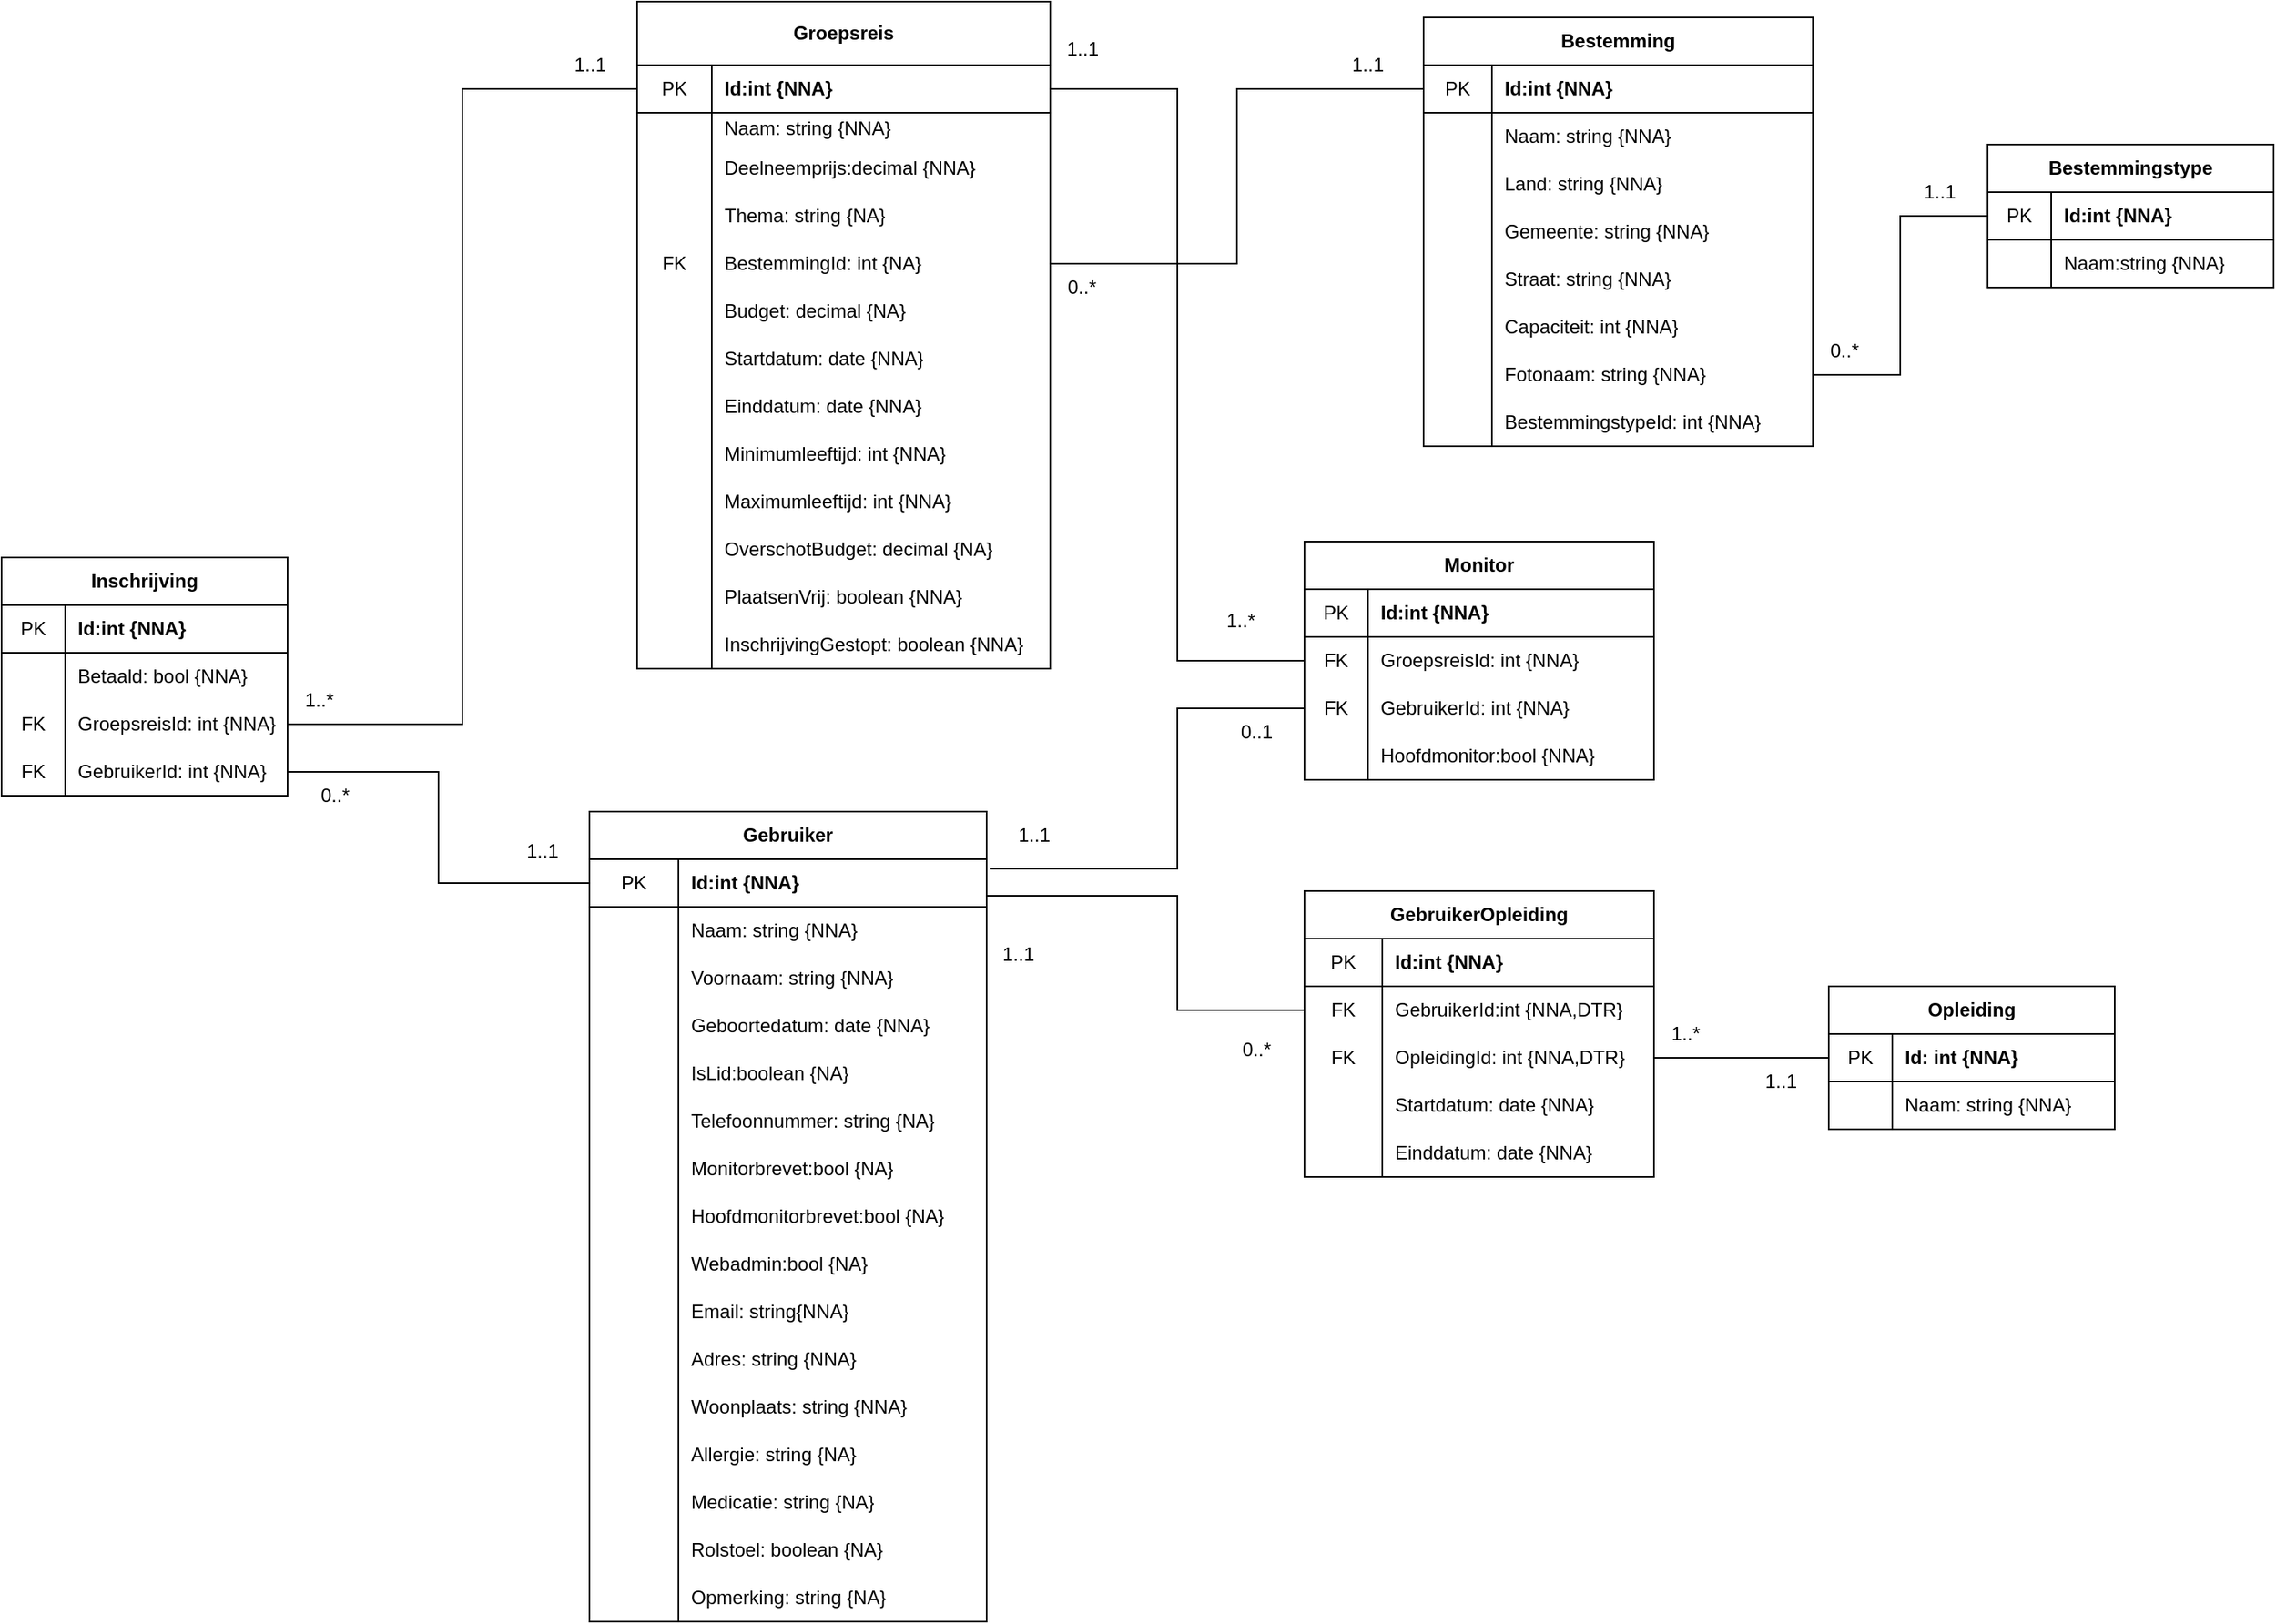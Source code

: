 <mxfile version="20.8.16" type="device"><diagram id="C5RBs43oDa-KdzZeNtuy" name="Page-1"><mxGraphModel dx="2514" dy="984" grid="1" gridSize="10" guides="1" tooltips="1" connect="1" arrows="1" fold="1" page="1" pageScale="1" pageWidth="827" pageHeight="1169" math="0" shadow="0"><root><mxCell id="WIyWlLk6GJQsqaUBKTNV-0"/><mxCell id="WIyWlLk6GJQsqaUBKTNV-1" parent="WIyWlLk6GJQsqaUBKTNV-0"/><mxCell id="b2RmtVHGMw0aTSCNM7jY-10" value="Groepsreis" style="shape=table;html=1;whiteSpace=wrap;startSize=40;container=1;collapsible=0;childLayout=tableLayout;fixedRows=1;rowLines=0;fontStyle=1;align=center;" parent="WIyWlLk6GJQsqaUBKTNV-1" vertex="1"><mxGeometry x="-260" y="50" width="260" height="420" as="geometry"/></mxCell><mxCell id="b2RmtVHGMw0aTSCNM7jY-11" value="" style="shape=partialRectangle;html=1;whiteSpace=wrap;collapsible=0;dropTarget=0;pointerEvents=0;fillColor=none;top=0;left=0;bottom=1;right=0;points=[[0,0.5],[1,0.5]];portConstraint=eastwest;" parent="b2RmtVHGMw0aTSCNM7jY-10" vertex="1"><mxGeometry y="40" width="260" height="30" as="geometry"/></mxCell><mxCell id="b2RmtVHGMw0aTSCNM7jY-12" value="PK" style="shape=partialRectangle;html=1;whiteSpace=wrap;connectable=0;fillColor=none;top=0;left=0;bottom=0;right=0;overflow=hidden;" parent="b2RmtVHGMw0aTSCNM7jY-11" vertex="1"><mxGeometry width="47" height="30" as="geometry"><mxRectangle width="47" height="30" as="alternateBounds"/></mxGeometry></mxCell><mxCell id="b2RmtVHGMw0aTSCNM7jY-13" value="&lt;span style=&quot;font-weight: 700 ; background-color: rgb(255 , 255 , 255)&quot;&gt;Id:int {NNA}&lt;/span&gt;" style="shape=partialRectangle;html=1;whiteSpace=wrap;connectable=0;fillColor=none;top=0;left=0;bottom=0;right=0;align=left;spacingLeft=6;overflow=hidden;" parent="b2RmtVHGMw0aTSCNM7jY-11" vertex="1"><mxGeometry x="47" width="213" height="30" as="geometry"><mxRectangle width="213" height="30" as="alternateBounds"/></mxGeometry></mxCell><mxCell id="b2RmtVHGMw0aTSCNM7jY-14" value="" style="shape=partialRectangle;html=1;whiteSpace=wrap;collapsible=0;dropTarget=0;pointerEvents=0;fillColor=none;top=0;left=0;bottom=0;right=0;points=[[0,0.5],[1,0.5]];portConstraint=eastwest;" parent="b2RmtVHGMw0aTSCNM7jY-10" vertex="1"><mxGeometry y="70" width="260" height="20" as="geometry"/></mxCell><mxCell id="b2RmtVHGMw0aTSCNM7jY-15" value="" style="shape=partialRectangle;html=1;whiteSpace=wrap;connectable=0;fillColor=none;top=0;left=0;bottom=0;right=0;overflow=hidden;" parent="b2RmtVHGMw0aTSCNM7jY-14" vertex="1"><mxGeometry width="47" height="20" as="geometry"><mxRectangle width="47" height="20" as="alternateBounds"/></mxGeometry></mxCell><mxCell id="b2RmtVHGMw0aTSCNM7jY-16" value="Naam: string {NNA}" style="shape=partialRectangle;html=1;whiteSpace=wrap;connectable=0;fillColor=none;top=0;left=0;bottom=0;right=0;align=left;spacingLeft=6;overflow=hidden;" parent="b2RmtVHGMw0aTSCNM7jY-14" vertex="1"><mxGeometry x="47" width="213" height="20" as="geometry"><mxRectangle width="213" height="20" as="alternateBounds"/></mxGeometry></mxCell><mxCell id="b2RmtVHGMw0aTSCNM7jY-17" value="" style="shape=partialRectangle;html=1;whiteSpace=wrap;collapsible=0;dropTarget=0;pointerEvents=0;fillColor=none;top=0;left=0;bottom=0;right=0;points=[[0,0.5],[1,0.5]];portConstraint=eastwest;" parent="b2RmtVHGMw0aTSCNM7jY-10" vertex="1"><mxGeometry y="90" width="260" height="30" as="geometry"/></mxCell><mxCell id="b2RmtVHGMw0aTSCNM7jY-18" value="" style="shape=partialRectangle;html=1;whiteSpace=wrap;connectable=0;fillColor=none;top=0;left=0;bottom=0;right=0;overflow=hidden;" parent="b2RmtVHGMw0aTSCNM7jY-17" vertex="1"><mxGeometry width="47" height="30" as="geometry"><mxRectangle width="47" height="30" as="alternateBounds"/></mxGeometry></mxCell><mxCell id="b2RmtVHGMw0aTSCNM7jY-19" value="Deelneemprijs:decimal {NNA}" style="shape=partialRectangle;html=1;whiteSpace=wrap;connectable=0;fillColor=none;top=0;left=0;bottom=0;right=0;align=left;spacingLeft=6;overflow=hidden;" parent="b2RmtVHGMw0aTSCNM7jY-17" vertex="1"><mxGeometry x="47" width="213" height="30" as="geometry"><mxRectangle width="213" height="30" as="alternateBounds"/></mxGeometry></mxCell><mxCell id="LgkjcT197E1DzK7klK1a-7" value="" style="shape=partialRectangle;html=1;whiteSpace=wrap;collapsible=0;dropTarget=0;pointerEvents=0;fillColor=none;top=0;left=0;bottom=0;right=0;points=[[0,0.5],[1,0.5]];portConstraint=eastwest;" parent="b2RmtVHGMw0aTSCNM7jY-10" vertex="1"><mxGeometry y="120" width="260" height="30" as="geometry"/></mxCell><mxCell id="LgkjcT197E1DzK7klK1a-8" value="" style="shape=partialRectangle;html=1;whiteSpace=wrap;connectable=0;fillColor=none;top=0;left=0;bottom=0;right=0;overflow=hidden;" parent="LgkjcT197E1DzK7klK1a-7" vertex="1"><mxGeometry width="47" height="30" as="geometry"><mxRectangle width="47" height="30" as="alternateBounds"/></mxGeometry></mxCell><mxCell id="LgkjcT197E1DzK7klK1a-9" value="Thema: string {NA}" style="shape=partialRectangle;html=1;whiteSpace=wrap;connectable=0;fillColor=none;top=0;left=0;bottom=0;right=0;align=left;spacingLeft=6;overflow=hidden;" parent="LgkjcT197E1DzK7klK1a-7" vertex="1"><mxGeometry x="47" width="213" height="30" as="geometry"><mxRectangle width="213" height="30" as="alternateBounds"/></mxGeometry></mxCell><mxCell id="LgkjcT197E1DzK7klK1a-24" value="" style="shape=partialRectangle;html=1;whiteSpace=wrap;collapsible=0;dropTarget=0;pointerEvents=0;fillColor=none;top=0;left=0;bottom=0;right=0;points=[[0,0.5],[1,0.5]];portConstraint=eastwest;" parent="b2RmtVHGMw0aTSCNM7jY-10" vertex="1"><mxGeometry y="150" width="260" height="30" as="geometry"/></mxCell><mxCell id="LgkjcT197E1DzK7klK1a-25" value="FK" style="shape=partialRectangle;html=1;whiteSpace=wrap;connectable=0;fillColor=none;top=0;left=0;bottom=0;right=0;overflow=hidden;" parent="LgkjcT197E1DzK7klK1a-24" vertex="1"><mxGeometry width="47" height="30" as="geometry"><mxRectangle width="47" height="30" as="alternateBounds"/></mxGeometry></mxCell><mxCell id="LgkjcT197E1DzK7klK1a-26" value="BestemmingId: int {NA}" style="shape=partialRectangle;html=1;whiteSpace=wrap;connectable=0;fillColor=none;top=0;left=0;bottom=0;right=0;align=left;spacingLeft=6;overflow=hidden;" parent="LgkjcT197E1DzK7klK1a-24" vertex="1"><mxGeometry x="47" width="213" height="30" as="geometry"><mxRectangle width="213" height="30" as="alternateBounds"/></mxGeometry></mxCell><mxCell id="nug8iFL8tTf4QqqPqUYA-22" value="" style="shape=partialRectangle;html=1;whiteSpace=wrap;collapsible=0;dropTarget=0;pointerEvents=0;fillColor=none;top=0;left=0;bottom=0;right=0;points=[[0,0.5],[1,0.5]];portConstraint=eastwest;" parent="b2RmtVHGMw0aTSCNM7jY-10" vertex="1"><mxGeometry y="180" width="260" height="30" as="geometry"/></mxCell><mxCell id="nug8iFL8tTf4QqqPqUYA-23" value="" style="shape=partialRectangle;html=1;whiteSpace=wrap;connectable=0;fillColor=none;top=0;left=0;bottom=0;right=0;overflow=hidden;" parent="nug8iFL8tTf4QqqPqUYA-22" vertex="1"><mxGeometry width="47" height="30" as="geometry"><mxRectangle width="47" height="30" as="alternateBounds"/></mxGeometry></mxCell><mxCell id="nug8iFL8tTf4QqqPqUYA-24" value="Budget: decimal {NA}" style="shape=partialRectangle;html=1;whiteSpace=wrap;connectable=0;fillColor=none;top=0;left=0;bottom=0;right=0;align=left;spacingLeft=6;overflow=hidden;" parent="nug8iFL8tTf4QqqPqUYA-22" vertex="1"><mxGeometry x="47" width="213" height="30" as="geometry"><mxRectangle width="213" height="30" as="alternateBounds"/></mxGeometry></mxCell><mxCell id="nug8iFL8tTf4QqqPqUYA-47" value="" style="shape=partialRectangle;html=1;whiteSpace=wrap;collapsible=0;dropTarget=0;pointerEvents=0;fillColor=none;top=0;left=0;bottom=0;right=0;points=[[0,0.5],[1,0.5]];portConstraint=eastwest;" parent="b2RmtVHGMw0aTSCNM7jY-10" vertex="1"><mxGeometry y="210" width="260" height="30" as="geometry"/></mxCell><mxCell id="nug8iFL8tTf4QqqPqUYA-48" value="" style="shape=partialRectangle;html=1;whiteSpace=wrap;connectable=0;fillColor=none;top=0;left=0;bottom=0;right=0;overflow=hidden;" parent="nug8iFL8tTf4QqqPqUYA-47" vertex="1"><mxGeometry width="47" height="30" as="geometry"><mxRectangle width="47" height="30" as="alternateBounds"/></mxGeometry></mxCell><mxCell id="nug8iFL8tTf4QqqPqUYA-49" value="Startdatum: date {NNA}" style="shape=partialRectangle;html=1;whiteSpace=wrap;connectable=0;fillColor=none;top=0;left=0;bottom=0;right=0;align=left;spacingLeft=6;overflow=hidden;" parent="nug8iFL8tTf4QqqPqUYA-47" vertex="1"><mxGeometry x="47" width="213" height="30" as="geometry"><mxRectangle width="213" height="30" as="alternateBounds"/></mxGeometry></mxCell><mxCell id="nug8iFL8tTf4QqqPqUYA-50" value="" style="shape=partialRectangle;html=1;whiteSpace=wrap;collapsible=0;dropTarget=0;pointerEvents=0;fillColor=none;top=0;left=0;bottom=0;right=0;points=[[0,0.5],[1,0.5]];portConstraint=eastwest;" parent="b2RmtVHGMw0aTSCNM7jY-10" vertex="1"><mxGeometry y="240" width="260" height="30" as="geometry"/></mxCell><mxCell id="nug8iFL8tTf4QqqPqUYA-51" value="" style="shape=partialRectangle;html=1;whiteSpace=wrap;connectable=0;fillColor=none;top=0;left=0;bottom=0;right=0;overflow=hidden;" parent="nug8iFL8tTf4QqqPqUYA-50" vertex="1"><mxGeometry width="47" height="30" as="geometry"><mxRectangle width="47" height="30" as="alternateBounds"/></mxGeometry></mxCell><mxCell id="nug8iFL8tTf4QqqPqUYA-52" value="Einddatum: date {NNA}" style="shape=partialRectangle;html=1;whiteSpace=wrap;connectable=0;fillColor=none;top=0;left=0;bottom=0;right=0;align=left;spacingLeft=6;overflow=hidden;" parent="nug8iFL8tTf4QqqPqUYA-50" vertex="1"><mxGeometry x="47" width="213" height="30" as="geometry"><mxRectangle width="213" height="30" as="alternateBounds"/></mxGeometry></mxCell><mxCell id="LgkjcT197E1DzK7klK1a-4" value="" style="shape=partialRectangle;html=1;whiteSpace=wrap;collapsible=0;dropTarget=0;pointerEvents=0;fillColor=none;top=0;left=0;bottom=0;right=0;points=[[0,0.5],[1,0.5]];portConstraint=eastwest;" parent="b2RmtVHGMw0aTSCNM7jY-10" vertex="1"><mxGeometry y="270" width="260" height="30" as="geometry"/></mxCell><mxCell id="LgkjcT197E1DzK7klK1a-5" value="" style="shape=partialRectangle;html=1;whiteSpace=wrap;connectable=0;fillColor=none;top=0;left=0;bottom=0;right=0;overflow=hidden;" parent="LgkjcT197E1DzK7klK1a-4" vertex="1"><mxGeometry width="47" height="30" as="geometry"><mxRectangle width="47" height="30" as="alternateBounds"/></mxGeometry></mxCell><mxCell id="LgkjcT197E1DzK7klK1a-6" value="Minimumleeftijd: int {NNA}" style="shape=partialRectangle;html=1;whiteSpace=wrap;connectable=0;fillColor=none;top=0;left=0;bottom=0;right=0;align=left;spacingLeft=6;overflow=hidden;" parent="LgkjcT197E1DzK7klK1a-4" vertex="1"><mxGeometry x="47" width="213" height="30" as="geometry"><mxRectangle width="213" height="30" as="alternateBounds"/></mxGeometry></mxCell><mxCell id="aZck751rsVT54Oi11za5-96" value="" style="shape=partialRectangle;html=1;whiteSpace=wrap;collapsible=0;dropTarget=0;pointerEvents=0;fillColor=none;top=0;left=0;bottom=0;right=0;points=[[0,0.5],[1,0.5]];portConstraint=eastwest;" parent="b2RmtVHGMw0aTSCNM7jY-10" vertex="1"><mxGeometry y="300" width="260" height="30" as="geometry"/></mxCell><mxCell id="aZck751rsVT54Oi11za5-97" value="" style="shape=partialRectangle;html=1;whiteSpace=wrap;connectable=0;fillColor=none;top=0;left=0;bottom=0;right=0;overflow=hidden;" parent="aZck751rsVT54Oi11za5-96" vertex="1"><mxGeometry width="47" height="30" as="geometry"><mxRectangle width="47" height="30" as="alternateBounds"/></mxGeometry></mxCell><mxCell id="aZck751rsVT54Oi11za5-98" value="Maximumleeftijd: int {NNA}" style="shape=partialRectangle;html=1;whiteSpace=wrap;connectable=0;fillColor=none;top=0;left=0;bottom=0;right=0;align=left;spacingLeft=6;overflow=hidden;" parent="aZck751rsVT54Oi11za5-96" vertex="1"><mxGeometry x="47" width="213" height="30" as="geometry"><mxRectangle width="213" height="30" as="alternateBounds"/></mxGeometry></mxCell><mxCell id="aZck751rsVT54Oi11za5-114" value="" style="shape=partialRectangle;html=1;whiteSpace=wrap;collapsible=0;dropTarget=0;pointerEvents=0;fillColor=none;top=0;left=0;bottom=0;right=0;points=[[0,0.5],[1,0.5]];portConstraint=eastwest;" parent="b2RmtVHGMw0aTSCNM7jY-10" vertex="1"><mxGeometry y="330" width="260" height="30" as="geometry"/></mxCell><mxCell id="aZck751rsVT54Oi11za5-115" value="" style="shape=partialRectangle;html=1;whiteSpace=wrap;connectable=0;fillColor=none;top=0;left=0;bottom=0;right=0;overflow=hidden;" parent="aZck751rsVT54Oi11za5-114" vertex="1"><mxGeometry width="47" height="30" as="geometry"><mxRectangle width="47" height="30" as="alternateBounds"/></mxGeometry></mxCell><mxCell id="aZck751rsVT54Oi11za5-116" value="OverschotBudget: decimal {NA}" style="shape=partialRectangle;html=1;whiteSpace=wrap;connectable=0;fillColor=none;top=0;left=0;bottom=0;right=0;align=left;spacingLeft=6;overflow=hidden;" parent="aZck751rsVT54Oi11za5-114" vertex="1"><mxGeometry x="47" width="213" height="30" as="geometry"><mxRectangle width="213" height="30" as="alternateBounds"/></mxGeometry></mxCell><mxCell id="aZck751rsVT54Oi11za5-117" value="" style="shape=partialRectangle;html=1;whiteSpace=wrap;collapsible=0;dropTarget=0;pointerEvents=0;fillColor=none;top=0;left=0;bottom=0;right=0;points=[[0,0.5],[1,0.5]];portConstraint=eastwest;" parent="b2RmtVHGMw0aTSCNM7jY-10" vertex="1"><mxGeometry y="360" width="260" height="30" as="geometry"/></mxCell><mxCell id="aZck751rsVT54Oi11za5-118" value="" style="shape=partialRectangle;html=1;whiteSpace=wrap;connectable=0;fillColor=none;top=0;left=0;bottom=0;right=0;overflow=hidden;" parent="aZck751rsVT54Oi11za5-117" vertex="1"><mxGeometry width="47" height="30" as="geometry"><mxRectangle width="47" height="30" as="alternateBounds"/></mxGeometry></mxCell><mxCell id="aZck751rsVT54Oi11za5-119" value="PlaatsenVrij: boolean {NNA}" style="shape=partialRectangle;html=1;whiteSpace=wrap;connectable=0;fillColor=none;top=0;left=0;bottom=0;right=0;align=left;spacingLeft=6;overflow=hidden;" parent="aZck751rsVT54Oi11za5-117" vertex="1"><mxGeometry x="47" width="213" height="30" as="geometry"><mxRectangle width="213" height="30" as="alternateBounds"/></mxGeometry></mxCell><mxCell id="aZck751rsVT54Oi11za5-157" value="" style="shape=partialRectangle;html=1;whiteSpace=wrap;collapsible=0;dropTarget=0;pointerEvents=0;fillColor=none;top=0;left=0;bottom=0;right=0;points=[[0,0.5],[1,0.5]];portConstraint=eastwest;" parent="b2RmtVHGMw0aTSCNM7jY-10" vertex="1"><mxGeometry y="390" width="260" height="30" as="geometry"/></mxCell><mxCell id="aZck751rsVT54Oi11za5-158" value="" style="shape=partialRectangle;html=1;whiteSpace=wrap;connectable=0;fillColor=none;top=0;left=0;bottom=0;right=0;overflow=hidden;" parent="aZck751rsVT54Oi11za5-157" vertex="1"><mxGeometry width="47" height="30" as="geometry"><mxRectangle width="47" height="30" as="alternateBounds"/></mxGeometry></mxCell><mxCell id="aZck751rsVT54Oi11za5-159" value="InschrijvingGestopt: boolean {NNA}" style="shape=partialRectangle;html=1;whiteSpace=wrap;connectable=0;fillColor=none;top=0;left=0;bottom=0;right=0;align=left;spacingLeft=6;overflow=hidden;" parent="aZck751rsVT54Oi11za5-157" vertex="1"><mxGeometry x="47" width="213" height="30" as="geometry"><mxRectangle width="213" height="30" as="alternateBounds"/></mxGeometry></mxCell><mxCell id="b2RmtVHGMw0aTSCNM7jY-20" value="Bestemming" style="shape=table;html=1;whiteSpace=wrap;startSize=30;container=1;collapsible=0;childLayout=tableLayout;fixedRows=1;rowLines=0;fontStyle=1;align=center;" parent="WIyWlLk6GJQsqaUBKTNV-1" vertex="1"><mxGeometry x="235" y="60" width="245" height="270" as="geometry"/></mxCell><mxCell id="b2RmtVHGMw0aTSCNM7jY-21" value="" style="shape=partialRectangle;html=1;whiteSpace=wrap;collapsible=0;dropTarget=0;pointerEvents=0;fillColor=none;top=0;left=0;bottom=1;right=0;points=[[0,0.5],[1,0.5]];portConstraint=eastwest;" parent="b2RmtVHGMw0aTSCNM7jY-20" vertex="1"><mxGeometry y="30" width="245" height="30" as="geometry"/></mxCell><mxCell id="b2RmtVHGMw0aTSCNM7jY-22" value="PK" style="shape=partialRectangle;html=1;whiteSpace=wrap;connectable=0;fillColor=none;top=0;left=0;bottom=0;right=0;overflow=hidden;" parent="b2RmtVHGMw0aTSCNM7jY-21" vertex="1"><mxGeometry width="43" height="30" as="geometry"><mxRectangle width="43" height="30" as="alternateBounds"/></mxGeometry></mxCell><mxCell id="b2RmtVHGMw0aTSCNM7jY-23" value="&lt;span style=&quot;font-weight: 700 ; background-color: rgb(255 , 255 , 255)&quot;&gt;Id:int {NNA}&lt;/span&gt;" style="shape=partialRectangle;html=1;whiteSpace=wrap;connectable=0;fillColor=none;top=0;left=0;bottom=0;right=0;align=left;spacingLeft=6;overflow=hidden;" parent="b2RmtVHGMw0aTSCNM7jY-21" vertex="1"><mxGeometry x="43" width="202" height="30" as="geometry"><mxRectangle width="202" height="30" as="alternateBounds"/></mxGeometry></mxCell><mxCell id="b2RmtVHGMw0aTSCNM7jY-24" value="" style="shape=partialRectangle;html=1;whiteSpace=wrap;collapsible=0;dropTarget=0;pointerEvents=0;fillColor=none;top=0;left=0;bottom=0;right=0;points=[[0,0.5],[1,0.5]];portConstraint=eastwest;" parent="b2RmtVHGMw0aTSCNM7jY-20" vertex="1"><mxGeometry y="60" width="245" height="30" as="geometry"/></mxCell><mxCell id="b2RmtVHGMw0aTSCNM7jY-25" value="" style="shape=partialRectangle;html=1;whiteSpace=wrap;connectable=0;fillColor=none;top=0;left=0;bottom=0;right=0;overflow=hidden;" parent="b2RmtVHGMw0aTSCNM7jY-24" vertex="1"><mxGeometry width="43" height="30" as="geometry"><mxRectangle width="43" height="30" as="alternateBounds"/></mxGeometry></mxCell><mxCell id="b2RmtVHGMw0aTSCNM7jY-26" value="Naam: string {NNA}" style="shape=partialRectangle;html=1;whiteSpace=wrap;connectable=0;fillColor=none;top=0;left=0;bottom=0;right=0;align=left;spacingLeft=6;overflow=hidden;" parent="b2RmtVHGMw0aTSCNM7jY-24" vertex="1"><mxGeometry x="43" width="202" height="30" as="geometry"><mxRectangle width="202" height="30" as="alternateBounds"/></mxGeometry></mxCell><mxCell id="b2RmtVHGMw0aTSCNM7jY-27" value="" style="shape=partialRectangle;html=1;whiteSpace=wrap;collapsible=0;dropTarget=0;pointerEvents=0;fillColor=none;top=0;left=0;bottom=0;right=0;points=[[0,0.5],[1,0.5]];portConstraint=eastwest;" parent="b2RmtVHGMw0aTSCNM7jY-20" vertex="1"><mxGeometry y="90" width="245" height="30" as="geometry"/></mxCell><mxCell id="b2RmtVHGMw0aTSCNM7jY-28" value="" style="shape=partialRectangle;html=1;whiteSpace=wrap;connectable=0;fillColor=none;top=0;left=0;bottom=0;right=0;overflow=hidden;" parent="b2RmtVHGMw0aTSCNM7jY-27" vertex="1"><mxGeometry width="43" height="30" as="geometry"><mxRectangle width="43" height="30" as="alternateBounds"/></mxGeometry></mxCell><mxCell id="b2RmtVHGMw0aTSCNM7jY-29" value="Land: string {NNA}" style="shape=partialRectangle;html=1;whiteSpace=wrap;connectable=0;fillColor=none;top=0;left=0;bottom=0;right=0;align=left;spacingLeft=6;overflow=hidden;" parent="b2RmtVHGMw0aTSCNM7jY-27" vertex="1"><mxGeometry x="43" width="202" height="30" as="geometry"><mxRectangle width="202" height="30" as="alternateBounds"/></mxGeometry></mxCell><mxCell id="uZnQe8wYLzyNg_ydjCBc-38" value="" style="shape=partialRectangle;html=1;whiteSpace=wrap;collapsible=0;dropTarget=0;pointerEvents=0;fillColor=none;top=0;left=0;bottom=0;right=0;points=[[0,0.5],[1,0.5]];portConstraint=eastwest;" parent="b2RmtVHGMw0aTSCNM7jY-20" vertex="1"><mxGeometry y="120" width="245" height="30" as="geometry"/></mxCell><mxCell id="uZnQe8wYLzyNg_ydjCBc-39" value="" style="shape=partialRectangle;html=1;whiteSpace=wrap;connectable=0;fillColor=none;top=0;left=0;bottom=0;right=0;overflow=hidden;" parent="uZnQe8wYLzyNg_ydjCBc-38" vertex="1"><mxGeometry width="43" height="30" as="geometry"><mxRectangle width="43" height="30" as="alternateBounds"/></mxGeometry></mxCell><mxCell id="uZnQe8wYLzyNg_ydjCBc-40" value="Gemeente: string {NNA}" style="shape=partialRectangle;html=1;whiteSpace=wrap;connectable=0;fillColor=none;top=0;left=0;bottom=0;right=0;align=left;spacingLeft=6;overflow=hidden;" parent="uZnQe8wYLzyNg_ydjCBc-38" vertex="1"><mxGeometry x="43" width="202" height="30" as="geometry"><mxRectangle width="202" height="30" as="alternateBounds"/></mxGeometry></mxCell><mxCell id="uZnQe8wYLzyNg_ydjCBc-41" value="" style="shape=partialRectangle;html=1;whiteSpace=wrap;collapsible=0;dropTarget=0;pointerEvents=0;fillColor=none;top=0;left=0;bottom=0;right=0;points=[[0,0.5],[1,0.5]];portConstraint=eastwest;" parent="b2RmtVHGMw0aTSCNM7jY-20" vertex="1"><mxGeometry y="150" width="245" height="30" as="geometry"/></mxCell><mxCell id="uZnQe8wYLzyNg_ydjCBc-42" value="" style="shape=partialRectangle;html=1;whiteSpace=wrap;connectable=0;fillColor=none;top=0;left=0;bottom=0;right=0;overflow=hidden;" parent="uZnQe8wYLzyNg_ydjCBc-41" vertex="1"><mxGeometry width="43" height="30" as="geometry"><mxRectangle width="43" height="30" as="alternateBounds"/></mxGeometry></mxCell><mxCell id="uZnQe8wYLzyNg_ydjCBc-43" value="Straat: string {NNA}" style="shape=partialRectangle;html=1;whiteSpace=wrap;connectable=0;fillColor=none;top=0;left=0;bottom=0;right=0;align=left;spacingLeft=6;overflow=hidden;" parent="uZnQe8wYLzyNg_ydjCBc-41" vertex="1"><mxGeometry x="43" width="202" height="30" as="geometry"><mxRectangle width="202" height="30" as="alternateBounds"/></mxGeometry></mxCell><mxCell id="kOToBtO9S5kFiczFYiag-9" value="" style="shape=partialRectangle;html=1;whiteSpace=wrap;collapsible=0;dropTarget=0;pointerEvents=0;fillColor=none;top=0;left=0;bottom=0;right=0;points=[[0,0.5],[1,0.5]];portConstraint=eastwest;" parent="b2RmtVHGMw0aTSCNM7jY-20" vertex="1"><mxGeometry y="180" width="245" height="30" as="geometry"/></mxCell><mxCell id="kOToBtO9S5kFiczFYiag-10" value="" style="shape=partialRectangle;html=1;whiteSpace=wrap;connectable=0;fillColor=none;top=0;left=0;bottom=0;right=0;overflow=hidden;" parent="kOToBtO9S5kFiczFYiag-9" vertex="1"><mxGeometry width="43" height="30" as="geometry"><mxRectangle width="43" height="30" as="alternateBounds"/></mxGeometry></mxCell><mxCell id="kOToBtO9S5kFiczFYiag-11" value="Capaciteit: int {NNA}" style="shape=partialRectangle;html=1;whiteSpace=wrap;connectable=0;fillColor=none;top=0;left=0;bottom=0;right=0;align=left;spacingLeft=6;overflow=hidden;" parent="kOToBtO9S5kFiczFYiag-9" vertex="1"><mxGeometry x="43" width="202" height="30" as="geometry"><mxRectangle width="202" height="30" as="alternateBounds"/></mxGeometry></mxCell><mxCell id="nug8iFL8tTf4QqqPqUYA-75" value="" style="shape=partialRectangle;html=1;whiteSpace=wrap;collapsible=0;dropTarget=0;pointerEvents=0;fillColor=none;top=0;left=0;bottom=0;right=0;points=[[0,0.5],[1,0.5]];portConstraint=eastwest;" parent="b2RmtVHGMw0aTSCNM7jY-20" vertex="1"><mxGeometry y="210" width="245" height="30" as="geometry"/></mxCell><mxCell id="nug8iFL8tTf4QqqPqUYA-76" value="" style="shape=partialRectangle;html=1;whiteSpace=wrap;connectable=0;fillColor=none;top=0;left=0;bottom=0;right=0;overflow=hidden;" parent="nug8iFL8tTf4QqqPqUYA-75" vertex="1"><mxGeometry width="43" height="30" as="geometry"><mxRectangle width="43" height="30" as="alternateBounds"/></mxGeometry></mxCell><mxCell id="nug8iFL8tTf4QqqPqUYA-77" value="Fotonaam: string {NNA}" style="shape=partialRectangle;html=1;whiteSpace=wrap;connectable=0;fillColor=none;top=0;left=0;bottom=0;right=0;align=left;spacingLeft=6;overflow=hidden;" parent="nug8iFL8tTf4QqqPqUYA-75" vertex="1"><mxGeometry x="43" width="202" height="30" as="geometry"><mxRectangle width="202" height="30" as="alternateBounds"/></mxGeometry></mxCell><mxCell id="nug8iFL8tTf4QqqPqUYA-78" style="edgeStyle=orthogonalEdgeStyle;rounded=0;orthogonalLoop=1;jettySize=auto;html=1;exitX=1;exitY=0.5;exitDx=0;exitDy=0;" parent="b2RmtVHGMw0aTSCNM7jY-20" source="nug8iFL8tTf4QqqPqUYA-75" target="nug8iFL8tTf4QqqPqUYA-75" edge="1"><mxGeometry relative="1" as="geometry"/></mxCell><mxCell id="6JOSZVrooGtb2BLUs105-0" value="" style="shape=partialRectangle;html=1;whiteSpace=wrap;collapsible=0;dropTarget=0;pointerEvents=0;fillColor=none;top=0;left=0;bottom=0;right=0;points=[[0,0.5],[1,0.5]];portConstraint=eastwest;" parent="b2RmtVHGMw0aTSCNM7jY-20" vertex="1"><mxGeometry y="240" width="245" height="30" as="geometry"/></mxCell><mxCell id="6JOSZVrooGtb2BLUs105-1" value="" style="shape=partialRectangle;html=1;whiteSpace=wrap;connectable=0;fillColor=none;top=0;left=0;bottom=0;right=0;overflow=hidden;" parent="6JOSZVrooGtb2BLUs105-0" vertex="1"><mxGeometry width="43" height="30" as="geometry"><mxRectangle width="43" height="30" as="alternateBounds"/></mxGeometry></mxCell><mxCell id="6JOSZVrooGtb2BLUs105-2" value="BestemmingstypeId: int {NNA}" style="shape=partialRectangle;html=1;whiteSpace=wrap;connectable=0;fillColor=none;top=0;left=0;bottom=0;right=0;align=left;spacingLeft=6;overflow=hidden;" parent="6JOSZVrooGtb2BLUs105-0" vertex="1"><mxGeometry x="43" width="202" height="30" as="geometry"><mxRectangle width="202" height="30" as="alternateBounds"/></mxGeometry></mxCell><mxCell id="b2RmtVHGMw0aTSCNM7jY-30" value="Gebruiker" style="shape=table;html=1;whiteSpace=wrap;startSize=30;container=1;collapsible=0;childLayout=tableLayout;fixedRows=1;rowLines=0;fontStyle=1;align=center;" parent="WIyWlLk6GJQsqaUBKTNV-1" vertex="1"><mxGeometry x="-290" y="560" width="250" height="510" as="geometry"/></mxCell><mxCell id="b2RmtVHGMw0aTSCNM7jY-31" value="" style="shape=partialRectangle;html=1;whiteSpace=wrap;collapsible=0;dropTarget=0;pointerEvents=0;fillColor=none;top=0;left=0;bottom=1;right=0;points=[[0,0.5],[1,0.5]];portConstraint=eastwest;" parent="b2RmtVHGMw0aTSCNM7jY-30" vertex="1"><mxGeometry y="30" width="250" height="30" as="geometry"/></mxCell><mxCell id="b2RmtVHGMw0aTSCNM7jY-32" value="PK" style="shape=partialRectangle;html=1;whiteSpace=wrap;connectable=0;fillColor=none;top=0;left=0;bottom=0;right=0;overflow=hidden;" parent="b2RmtVHGMw0aTSCNM7jY-31" vertex="1"><mxGeometry width="56" height="30" as="geometry"><mxRectangle width="56" height="30" as="alternateBounds"/></mxGeometry></mxCell><mxCell id="b2RmtVHGMw0aTSCNM7jY-33" value="&lt;span style=&quot;font-weight: 700 ; background-color: rgb(255 , 255 , 255)&quot;&gt;Id:int {NNA}&lt;/span&gt;" style="shape=partialRectangle;html=1;whiteSpace=wrap;connectable=0;fillColor=none;top=0;left=0;bottom=0;right=0;align=left;spacingLeft=6;overflow=hidden;" parent="b2RmtVHGMw0aTSCNM7jY-31" vertex="1"><mxGeometry x="56" width="194" height="30" as="geometry"><mxRectangle width="194" height="30" as="alternateBounds"/></mxGeometry></mxCell><mxCell id="b2RmtVHGMw0aTSCNM7jY-34" value="" style="shape=partialRectangle;html=1;whiteSpace=wrap;collapsible=0;dropTarget=0;pointerEvents=0;fillColor=none;top=0;left=0;bottom=0;right=0;points=[[0,0.5],[1,0.5]];portConstraint=eastwest;" parent="b2RmtVHGMw0aTSCNM7jY-30" vertex="1"><mxGeometry y="60" width="250" height="30" as="geometry"/></mxCell><mxCell id="b2RmtVHGMw0aTSCNM7jY-35" value="" style="shape=partialRectangle;html=1;whiteSpace=wrap;connectable=0;fillColor=none;top=0;left=0;bottom=0;right=0;overflow=hidden;" parent="b2RmtVHGMw0aTSCNM7jY-34" vertex="1"><mxGeometry width="56" height="30" as="geometry"><mxRectangle width="56" height="30" as="alternateBounds"/></mxGeometry></mxCell><mxCell id="b2RmtVHGMw0aTSCNM7jY-36" value="Naam: string {NNA}" style="shape=partialRectangle;html=1;whiteSpace=wrap;connectable=0;fillColor=none;top=0;left=0;bottom=0;right=0;align=left;spacingLeft=6;overflow=hidden;" parent="b2RmtVHGMw0aTSCNM7jY-34" vertex="1"><mxGeometry x="56" width="194" height="30" as="geometry"><mxRectangle width="194" height="30" as="alternateBounds"/></mxGeometry></mxCell><mxCell id="nug8iFL8tTf4QqqPqUYA-53" value="" style="shape=partialRectangle;html=1;whiteSpace=wrap;collapsible=0;dropTarget=0;pointerEvents=0;fillColor=none;top=0;left=0;bottom=0;right=0;points=[[0,0.5],[1,0.5]];portConstraint=eastwest;" parent="b2RmtVHGMw0aTSCNM7jY-30" vertex="1"><mxGeometry y="90" width="250" height="30" as="geometry"/></mxCell><mxCell id="nug8iFL8tTf4QqqPqUYA-54" value="" style="shape=partialRectangle;html=1;whiteSpace=wrap;connectable=0;fillColor=none;top=0;left=0;bottom=0;right=0;overflow=hidden;" parent="nug8iFL8tTf4QqqPqUYA-53" vertex="1"><mxGeometry width="56" height="30" as="geometry"><mxRectangle width="56" height="30" as="alternateBounds"/></mxGeometry></mxCell><mxCell id="nug8iFL8tTf4QqqPqUYA-55" value="Voornaam: string {NNA}" style="shape=partialRectangle;html=1;whiteSpace=wrap;connectable=0;fillColor=none;top=0;left=0;bottom=0;right=0;align=left;spacingLeft=6;overflow=hidden;" parent="nug8iFL8tTf4QqqPqUYA-53" vertex="1"><mxGeometry x="56" width="194" height="30" as="geometry"><mxRectangle width="194" height="30" as="alternateBounds"/></mxGeometry></mxCell><mxCell id="b2RmtVHGMw0aTSCNM7jY-37" value="" style="shape=partialRectangle;html=1;whiteSpace=wrap;collapsible=0;dropTarget=0;pointerEvents=0;fillColor=none;top=0;left=0;bottom=0;right=0;points=[[0,0.5],[1,0.5]];portConstraint=eastwest;" parent="b2RmtVHGMw0aTSCNM7jY-30" vertex="1"><mxGeometry y="120" width="250" height="30" as="geometry"/></mxCell><mxCell id="b2RmtVHGMw0aTSCNM7jY-38" value="" style="shape=partialRectangle;html=1;whiteSpace=wrap;connectable=0;fillColor=none;top=0;left=0;bottom=0;right=0;overflow=hidden;" parent="b2RmtVHGMw0aTSCNM7jY-37" vertex="1"><mxGeometry width="56" height="30" as="geometry"><mxRectangle width="56" height="30" as="alternateBounds"/></mxGeometry></mxCell><mxCell id="b2RmtVHGMw0aTSCNM7jY-39" value="Geboortedatum: date {NNA}" style="shape=partialRectangle;html=1;whiteSpace=wrap;connectable=0;fillColor=none;top=0;left=0;bottom=0;right=0;align=left;spacingLeft=6;overflow=hidden;" parent="b2RmtVHGMw0aTSCNM7jY-37" vertex="1"><mxGeometry x="56" width="194" height="30" as="geometry"><mxRectangle width="194" height="30" as="alternateBounds"/></mxGeometry></mxCell><mxCell id="uZnQe8wYLzyNg_ydjCBc-44" value="" style="shape=partialRectangle;html=1;whiteSpace=wrap;collapsible=0;dropTarget=0;pointerEvents=0;fillColor=none;top=0;left=0;bottom=0;right=0;points=[[0,0.5],[1,0.5]];portConstraint=eastwest;" parent="b2RmtVHGMw0aTSCNM7jY-30" vertex="1"><mxGeometry y="150" width="250" height="30" as="geometry"/></mxCell><mxCell id="uZnQe8wYLzyNg_ydjCBc-45" value="" style="shape=partialRectangle;html=1;whiteSpace=wrap;connectable=0;fillColor=none;top=0;left=0;bottom=0;right=0;overflow=hidden;" parent="uZnQe8wYLzyNg_ydjCBc-44" vertex="1"><mxGeometry width="56" height="30" as="geometry"><mxRectangle width="56" height="30" as="alternateBounds"/></mxGeometry></mxCell><mxCell id="uZnQe8wYLzyNg_ydjCBc-46" value="IsLid:boolean {NA}" style="shape=partialRectangle;html=1;whiteSpace=wrap;connectable=0;fillColor=none;top=0;left=0;bottom=0;right=0;align=left;spacingLeft=6;overflow=hidden;" parent="uZnQe8wYLzyNg_ydjCBc-44" vertex="1"><mxGeometry x="56" width="194" height="30" as="geometry"><mxRectangle width="194" height="30" as="alternateBounds"/></mxGeometry></mxCell><mxCell id="uZnQe8wYLzyNg_ydjCBc-47" value="" style="shape=partialRectangle;html=1;whiteSpace=wrap;collapsible=0;dropTarget=0;pointerEvents=0;fillColor=none;top=0;left=0;bottom=0;right=0;points=[[0,0.5],[1,0.5]];portConstraint=eastwest;" parent="b2RmtVHGMw0aTSCNM7jY-30" vertex="1"><mxGeometry y="180" width="250" height="30" as="geometry"/></mxCell><mxCell id="uZnQe8wYLzyNg_ydjCBc-48" value="" style="shape=partialRectangle;html=1;whiteSpace=wrap;connectable=0;fillColor=none;top=0;left=0;bottom=0;right=0;overflow=hidden;" parent="uZnQe8wYLzyNg_ydjCBc-47" vertex="1"><mxGeometry width="56" height="30" as="geometry"><mxRectangle width="56" height="30" as="alternateBounds"/></mxGeometry></mxCell><mxCell id="uZnQe8wYLzyNg_ydjCBc-49" value="Telefoonnummer: string {NA}" style="shape=partialRectangle;html=1;whiteSpace=wrap;connectable=0;fillColor=none;top=0;left=0;bottom=0;right=0;align=left;spacingLeft=6;overflow=hidden;" parent="uZnQe8wYLzyNg_ydjCBc-47" vertex="1"><mxGeometry x="56" width="194" height="30" as="geometry"><mxRectangle width="194" height="30" as="alternateBounds"/></mxGeometry></mxCell><mxCell id="uZnQe8wYLzyNg_ydjCBc-50" value="" style="shape=partialRectangle;html=1;whiteSpace=wrap;collapsible=0;dropTarget=0;pointerEvents=0;fillColor=none;top=0;left=0;bottom=0;right=0;points=[[0,0.5],[1,0.5]];portConstraint=eastwest;" parent="b2RmtVHGMw0aTSCNM7jY-30" vertex="1"><mxGeometry y="210" width="250" height="30" as="geometry"/></mxCell><mxCell id="uZnQe8wYLzyNg_ydjCBc-51" value="" style="shape=partialRectangle;html=1;whiteSpace=wrap;connectable=0;fillColor=none;top=0;left=0;bottom=0;right=0;overflow=hidden;" parent="uZnQe8wYLzyNg_ydjCBc-50" vertex="1"><mxGeometry width="56" height="30" as="geometry"><mxRectangle width="56" height="30" as="alternateBounds"/></mxGeometry></mxCell><mxCell id="uZnQe8wYLzyNg_ydjCBc-52" value="Monitorbrevet:bool {NA}" style="shape=partialRectangle;html=1;whiteSpace=wrap;connectable=0;fillColor=none;top=0;left=0;bottom=0;right=0;align=left;spacingLeft=6;overflow=hidden;" parent="uZnQe8wYLzyNg_ydjCBc-50" vertex="1"><mxGeometry x="56" width="194" height="30" as="geometry"><mxRectangle width="194" height="30" as="alternateBounds"/></mxGeometry></mxCell><mxCell id="uZnQe8wYLzyNg_ydjCBc-53" value="" style="shape=partialRectangle;html=1;whiteSpace=wrap;collapsible=0;dropTarget=0;pointerEvents=0;fillColor=none;top=0;left=0;bottom=0;right=0;points=[[0,0.5],[1,0.5]];portConstraint=eastwest;" parent="b2RmtVHGMw0aTSCNM7jY-30" vertex="1"><mxGeometry y="240" width="250" height="30" as="geometry"/></mxCell><mxCell id="uZnQe8wYLzyNg_ydjCBc-54" value="" style="shape=partialRectangle;html=1;whiteSpace=wrap;connectable=0;fillColor=none;top=0;left=0;bottom=0;right=0;overflow=hidden;" parent="uZnQe8wYLzyNg_ydjCBc-53" vertex="1"><mxGeometry width="56" height="30" as="geometry"><mxRectangle width="56" height="30" as="alternateBounds"/></mxGeometry></mxCell><mxCell id="uZnQe8wYLzyNg_ydjCBc-55" value="Hoofdmonitorbrevet:bool {NA}" style="shape=partialRectangle;html=1;whiteSpace=wrap;connectable=0;fillColor=none;top=0;left=0;bottom=0;right=0;align=left;spacingLeft=6;overflow=hidden;" parent="uZnQe8wYLzyNg_ydjCBc-53" vertex="1"><mxGeometry x="56" width="194" height="30" as="geometry"><mxRectangle width="194" height="30" as="alternateBounds"/></mxGeometry></mxCell><mxCell id="nug8iFL8tTf4QqqPqUYA-0" value="" style="shape=partialRectangle;html=1;whiteSpace=wrap;collapsible=0;dropTarget=0;pointerEvents=0;fillColor=none;top=0;left=0;bottom=0;right=0;points=[[0,0.5],[1,0.5]];portConstraint=eastwest;" parent="b2RmtVHGMw0aTSCNM7jY-30" vertex="1"><mxGeometry y="270" width="250" height="30" as="geometry"/></mxCell><mxCell id="nug8iFL8tTf4QqqPqUYA-1" value="" style="shape=partialRectangle;html=1;whiteSpace=wrap;connectable=0;fillColor=none;top=0;left=0;bottom=0;right=0;overflow=hidden;" parent="nug8iFL8tTf4QqqPqUYA-0" vertex="1"><mxGeometry width="56" height="30" as="geometry"><mxRectangle width="56" height="30" as="alternateBounds"/></mxGeometry></mxCell><mxCell id="nug8iFL8tTf4QqqPqUYA-2" value="Webadmin:bool {NA}" style="shape=partialRectangle;html=1;whiteSpace=wrap;connectable=0;fillColor=none;top=0;left=0;bottom=0;right=0;align=left;spacingLeft=6;overflow=hidden;" parent="nug8iFL8tTf4QqqPqUYA-0" vertex="1"><mxGeometry x="56" width="194" height="30" as="geometry"><mxRectangle width="194" height="30" as="alternateBounds"/></mxGeometry></mxCell><mxCell id="nug8iFL8tTf4QqqPqUYA-56" value="" style="shape=partialRectangle;html=1;whiteSpace=wrap;collapsible=0;dropTarget=0;pointerEvents=0;fillColor=none;top=0;left=0;bottom=0;right=0;points=[[0,0.5],[1,0.5]];portConstraint=eastwest;" parent="b2RmtVHGMw0aTSCNM7jY-30" vertex="1"><mxGeometry y="300" width="250" height="30" as="geometry"/></mxCell><mxCell id="nug8iFL8tTf4QqqPqUYA-57" value="" style="shape=partialRectangle;html=1;whiteSpace=wrap;connectable=0;fillColor=none;top=0;left=0;bottom=0;right=0;overflow=hidden;" parent="nug8iFL8tTf4QqqPqUYA-56" vertex="1"><mxGeometry width="56" height="30" as="geometry"><mxRectangle width="56" height="30" as="alternateBounds"/></mxGeometry></mxCell><mxCell id="nug8iFL8tTf4QqqPqUYA-58" value="Email: string{NNA}" style="shape=partialRectangle;html=1;whiteSpace=wrap;connectable=0;fillColor=none;top=0;left=0;bottom=0;right=0;align=left;spacingLeft=6;overflow=hidden;" parent="nug8iFL8tTf4QqqPqUYA-56" vertex="1"><mxGeometry x="56" width="194" height="30" as="geometry"><mxRectangle width="194" height="30" as="alternateBounds"/></mxGeometry></mxCell><mxCell id="aZck751rsVT54Oi11za5-26" value="" style="shape=partialRectangle;html=1;whiteSpace=wrap;collapsible=0;dropTarget=0;pointerEvents=0;fillColor=none;top=0;left=0;bottom=0;right=0;points=[[0,0.5],[1,0.5]];portConstraint=eastwest;" parent="b2RmtVHGMw0aTSCNM7jY-30" vertex="1"><mxGeometry y="330" width="250" height="30" as="geometry"/></mxCell><mxCell id="aZck751rsVT54Oi11za5-27" value="" style="shape=partialRectangle;html=1;whiteSpace=wrap;connectable=0;fillColor=none;top=0;left=0;bottom=0;right=0;overflow=hidden;" parent="aZck751rsVT54Oi11za5-26" vertex="1"><mxGeometry width="56" height="30" as="geometry"><mxRectangle width="56" height="30" as="alternateBounds"/></mxGeometry></mxCell><mxCell id="aZck751rsVT54Oi11za5-28" value="Adres: string {NNA}" style="shape=partialRectangle;html=1;whiteSpace=wrap;connectable=0;fillColor=none;top=0;left=0;bottom=0;right=0;align=left;spacingLeft=6;overflow=hidden;" parent="aZck751rsVT54Oi11za5-26" vertex="1"><mxGeometry x="56" width="194" height="30" as="geometry"><mxRectangle width="194" height="30" as="alternateBounds"/></mxGeometry></mxCell><mxCell id="aZck751rsVT54Oi11za5-63" value="" style="shape=partialRectangle;html=1;whiteSpace=wrap;collapsible=0;dropTarget=0;pointerEvents=0;fillColor=none;top=0;left=0;bottom=0;right=0;points=[[0,0.5],[1,0.5]];portConstraint=eastwest;" parent="b2RmtVHGMw0aTSCNM7jY-30" vertex="1"><mxGeometry y="360" width="250" height="30" as="geometry"/></mxCell><mxCell id="aZck751rsVT54Oi11za5-64" value="" style="shape=partialRectangle;html=1;whiteSpace=wrap;connectable=0;fillColor=none;top=0;left=0;bottom=0;right=0;overflow=hidden;" parent="aZck751rsVT54Oi11za5-63" vertex="1"><mxGeometry width="56" height="30" as="geometry"><mxRectangle width="56" height="30" as="alternateBounds"/></mxGeometry></mxCell><mxCell id="aZck751rsVT54Oi11za5-65" value="Woonplaats: string {NNA}" style="shape=partialRectangle;html=1;whiteSpace=wrap;connectable=0;fillColor=none;top=0;left=0;bottom=0;right=0;align=left;spacingLeft=6;overflow=hidden;" parent="aZck751rsVT54Oi11za5-63" vertex="1"><mxGeometry x="56" width="194" height="30" as="geometry"><mxRectangle width="194" height="30" as="alternateBounds"/></mxGeometry></mxCell><mxCell id="aZck751rsVT54Oi11za5-102" value="" style="shape=partialRectangle;html=1;whiteSpace=wrap;collapsible=0;dropTarget=0;pointerEvents=0;fillColor=none;top=0;left=0;bottom=0;right=0;points=[[0,0.5],[1,0.5]];portConstraint=eastwest;" parent="b2RmtVHGMw0aTSCNM7jY-30" vertex="1"><mxGeometry y="390" width="250" height="30" as="geometry"/></mxCell><mxCell id="aZck751rsVT54Oi11za5-103" value="" style="shape=partialRectangle;html=1;whiteSpace=wrap;connectable=0;fillColor=none;top=0;left=0;bottom=0;right=0;overflow=hidden;" parent="aZck751rsVT54Oi11za5-102" vertex="1"><mxGeometry width="56" height="30" as="geometry"><mxRectangle width="56" height="30" as="alternateBounds"/></mxGeometry></mxCell><mxCell id="aZck751rsVT54Oi11za5-104" value="Allergie: string {NA}" style="shape=partialRectangle;html=1;whiteSpace=wrap;connectable=0;fillColor=none;top=0;left=0;bottom=0;right=0;align=left;spacingLeft=6;overflow=hidden;" parent="aZck751rsVT54Oi11za5-102" vertex="1"><mxGeometry x="56" width="194" height="30" as="geometry"><mxRectangle width="194" height="30" as="alternateBounds"/></mxGeometry></mxCell><mxCell id="aZck751rsVT54Oi11za5-105" value="" style="shape=partialRectangle;html=1;whiteSpace=wrap;collapsible=0;dropTarget=0;pointerEvents=0;fillColor=none;top=0;left=0;bottom=0;right=0;points=[[0,0.5],[1,0.5]];portConstraint=eastwest;" parent="b2RmtVHGMw0aTSCNM7jY-30" vertex="1"><mxGeometry y="420" width="250" height="30" as="geometry"/></mxCell><mxCell id="aZck751rsVT54Oi11za5-106" value="" style="shape=partialRectangle;html=1;whiteSpace=wrap;connectable=0;fillColor=none;top=0;left=0;bottom=0;right=0;overflow=hidden;" parent="aZck751rsVT54Oi11za5-105" vertex="1"><mxGeometry width="56" height="30" as="geometry"><mxRectangle width="56" height="30" as="alternateBounds"/></mxGeometry></mxCell><mxCell id="aZck751rsVT54Oi11za5-107" value="Medicatie: string {NA}" style="shape=partialRectangle;html=1;whiteSpace=wrap;connectable=0;fillColor=none;top=0;left=0;bottom=0;right=0;align=left;spacingLeft=6;overflow=hidden;" parent="aZck751rsVT54Oi11za5-105" vertex="1"><mxGeometry x="56" width="194" height="30" as="geometry"><mxRectangle width="194" height="30" as="alternateBounds"/></mxGeometry></mxCell><mxCell id="aZck751rsVT54Oi11za5-108" value="" style="shape=partialRectangle;html=1;whiteSpace=wrap;collapsible=0;dropTarget=0;pointerEvents=0;fillColor=none;top=0;left=0;bottom=0;right=0;points=[[0,0.5],[1,0.5]];portConstraint=eastwest;" parent="b2RmtVHGMw0aTSCNM7jY-30" vertex="1"><mxGeometry y="450" width="250" height="30" as="geometry"/></mxCell><mxCell id="aZck751rsVT54Oi11za5-109" value="" style="shape=partialRectangle;html=1;whiteSpace=wrap;connectable=0;fillColor=none;top=0;left=0;bottom=0;right=0;overflow=hidden;" parent="aZck751rsVT54Oi11za5-108" vertex="1"><mxGeometry width="56" height="30" as="geometry"><mxRectangle width="56" height="30" as="alternateBounds"/></mxGeometry></mxCell><mxCell id="aZck751rsVT54Oi11za5-110" value="Rolstoel: boolean {NA}" style="shape=partialRectangle;html=1;whiteSpace=wrap;connectable=0;fillColor=none;top=0;left=0;bottom=0;right=0;align=left;spacingLeft=6;overflow=hidden;" parent="aZck751rsVT54Oi11za5-108" vertex="1"><mxGeometry x="56" width="194" height="30" as="geometry"><mxRectangle width="194" height="30" as="alternateBounds"/></mxGeometry></mxCell><mxCell id="aZck751rsVT54Oi11za5-111" value="" style="shape=partialRectangle;html=1;whiteSpace=wrap;collapsible=0;dropTarget=0;pointerEvents=0;fillColor=none;top=0;left=0;bottom=0;right=0;points=[[0,0.5],[1,0.5]];portConstraint=eastwest;" parent="b2RmtVHGMw0aTSCNM7jY-30" vertex="1"><mxGeometry y="480" width="250" height="30" as="geometry"/></mxCell><mxCell id="aZck751rsVT54Oi11za5-112" value="" style="shape=partialRectangle;html=1;whiteSpace=wrap;connectable=0;fillColor=none;top=0;left=0;bottom=0;right=0;overflow=hidden;" parent="aZck751rsVT54Oi11za5-111" vertex="1"><mxGeometry width="56" height="30" as="geometry"><mxRectangle width="56" height="30" as="alternateBounds"/></mxGeometry></mxCell><mxCell id="aZck751rsVT54Oi11za5-113" value="Opmerking: string {NA}" style="shape=partialRectangle;html=1;whiteSpace=wrap;connectable=0;fillColor=none;top=0;left=0;bottom=0;right=0;align=left;spacingLeft=6;overflow=hidden;" parent="aZck751rsVT54Oi11za5-111" vertex="1"><mxGeometry x="56" width="194" height="30" as="geometry"><mxRectangle width="194" height="30" as="alternateBounds"/></mxGeometry></mxCell><mxCell id="b2RmtVHGMw0aTSCNM7jY-40" value="Inschrijving" style="shape=table;html=1;whiteSpace=wrap;startSize=30;container=1;collapsible=0;childLayout=tableLayout;fixedRows=1;rowLines=0;fontStyle=1;align=center;" parent="WIyWlLk6GJQsqaUBKTNV-1" vertex="1"><mxGeometry x="-660" y="400" width="180" height="150" as="geometry"/></mxCell><mxCell id="b2RmtVHGMw0aTSCNM7jY-41" value="" style="shape=partialRectangle;html=1;whiteSpace=wrap;collapsible=0;dropTarget=0;pointerEvents=0;fillColor=none;top=0;left=0;bottom=1;right=0;points=[[0,0.5],[1,0.5]];portConstraint=eastwest;" parent="b2RmtVHGMw0aTSCNM7jY-40" vertex="1"><mxGeometry y="30" width="180" height="30" as="geometry"/></mxCell><mxCell id="b2RmtVHGMw0aTSCNM7jY-42" value="PK" style="shape=partialRectangle;html=1;whiteSpace=wrap;connectable=0;fillColor=none;top=0;left=0;bottom=0;right=0;overflow=hidden;" parent="b2RmtVHGMw0aTSCNM7jY-41" vertex="1"><mxGeometry width="40" height="30" as="geometry"><mxRectangle width="40" height="30" as="alternateBounds"/></mxGeometry></mxCell><mxCell id="b2RmtVHGMw0aTSCNM7jY-43" value="&lt;span style=&quot;font-weight: 700 ; background-color: rgb(255 , 255 , 255)&quot;&gt;Id:int {NNA}&lt;/span&gt;" style="shape=partialRectangle;html=1;whiteSpace=wrap;connectable=0;fillColor=none;top=0;left=0;bottom=0;right=0;align=left;spacingLeft=6;overflow=hidden;" parent="b2RmtVHGMw0aTSCNM7jY-41" vertex="1"><mxGeometry x="40" width="140" height="30" as="geometry"><mxRectangle width="140" height="30" as="alternateBounds"/></mxGeometry></mxCell><mxCell id="b2RmtVHGMw0aTSCNM7jY-44" value="" style="shape=partialRectangle;html=1;whiteSpace=wrap;collapsible=0;dropTarget=0;pointerEvents=0;fillColor=none;top=0;left=0;bottom=0;right=0;points=[[0,0.5],[1,0.5]];portConstraint=eastwest;" parent="b2RmtVHGMw0aTSCNM7jY-40" vertex="1"><mxGeometry y="60" width="180" height="30" as="geometry"/></mxCell><mxCell id="b2RmtVHGMw0aTSCNM7jY-45" value="" style="shape=partialRectangle;html=1;whiteSpace=wrap;connectable=0;fillColor=none;top=0;left=0;bottom=0;right=0;overflow=hidden;" parent="b2RmtVHGMw0aTSCNM7jY-44" vertex="1"><mxGeometry width="40" height="30" as="geometry"><mxRectangle width="40" height="30" as="alternateBounds"/></mxGeometry></mxCell><mxCell id="b2RmtVHGMw0aTSCNM7jY-46" value="Betaald: bool {NNA}" style="shape=partialRectangle;html=1;whiteSpace=wrap;connectable=0;fillColor=none;top=0;left=0;bottom=0;right=0;align=left;spacingLeft=6;overflow=hidden;" parent="b2RmtVHGMw0aTSCNM7jY-44" vertex="1"><mxGeometry x="40" width="140" height="30" as="geometry"><mxRectangle width="140" height="30" as="alternateBounds"/></mxGeometry></mxCell><mxCell id="b2RmtVHGMw0aTSCNM7jY-47" value="" style="shape=partialRectangle;html=1;whiteSpace=wrap;collapsible=0;dropTarget=0;pointerEvents=0;fillColor=none;top=0;left=0;bottom=0;right=0;points=[[0,0.5],[1,0.5]];portConstraint=eastwest;" parent="b2RmtVHGMw0aTSCNM7jY-40" vertex="1"><mxGeometry y="90" width="180" height="30" as="geometry"/></mxCell><mxCell id="b2RmtVHGMw0aTSCNM7jY-48" value="FK" style="shape=partialRectangle;html=1;whiteSpace=wrap;connectable=0;fillColor=none;top=0;left=0;bottom=0;right=0;overflow=hidden;" parent="b2RmtVHGMw0aTSCNM7jY-47" vertex="1"><mxGeometry width="40" height="30" as="geometry"><mxRectangle width="40" height="30" as="alternateBounds"/></mxGeometry></mxCell><mxCell id="b2RmtVHGMw0aTSCNM7jY-49" value="GroepsreisId: int {NNA}" style="shape=partialRectangle;html=1;whiteSpace=wrap;connectable=0;fillColor=none;top=0;left=0;bottom=0;right=0;align=left;spacingLeft=6;overflow=hidden;" parent="b2RmtVHGMw0aTSCNM7jY-47" vertex="1"><mxGeometry x="40" width="140" height="30" as="geometry"><mxRectangle width="140" height="30" as="alternateBounds"/></mxGeometry></mxCell><mxCell id="LgkjcT197E1DzK7klK1a-20" value="" style="shape=partialRectangle;html=1;whiteSpace=wrap;collapsible=0;dropTarget=0;pointerEvents=0;fillColor=none;top=0;left=0;bottom=0;right=0;points=[[0,0.5],[1,0.5]];portConstraint=eastwest;" parent="b2RmtVHGMw0aTSCNM7jY-40" vertex="1"><mxGeometry y="120" width="180" height="30" as="geometry"/></mxCell><mxCell id="LgkjcT197E1DzK7klK1a-21" value="FK" style="shape=partialRectangle;html=1;whiteSpace=wrap;connectable=0;fillColor=none;top=0;left=0;bottom=0;right=0;overflow=hidden;" parent="LgkjcT197E1DzK7klK1a-20" vertex="1"><mxGeometry width="40" height="30" as="geometry"><mxRectangle width="40" height="30" as="alternateBounds"/></mxGeometry></mxCell><mxCell id="LgkjcT197E1DzK7klK1a-22" value="GebruikerId: int {NNA}" style="shape=partialRectangle;html=1;whiteSpace=wrap;connectable=0;fillColor=none;top=0;left=0;bottom=0;right=0;align=left;spacingLeft=6;overflow=hidden;" parent="LgkjcT197E1DzK7klK1a-20" vertex="1"><mxGeometry x="40" width="140" height="30" as="geometry"><mxRectangle width="140" height="30" as="alternateBounds"/></mxGeometry></mxCell><mxCell id="b2RmtVHGMw0aTSCNM7jY-60" value="GebruikerOpleiding" style="shape=table;html=1;whiteSpace=wrap;startSize=30;container=1;collapsible=0;childLayout=tableLayout;fixedRows=1;rowLines=0;fontStyle=1;align=center;" parent="WIyWlLk6GJQsqaUBKTNV-1" vertex="1"><mxGeometry x="160" y="610" width="220" height="180" as="geometry"/></mxCell><mxCell id="b2RmtVHGMw0aTSCNM7jY-61" value="" style="shape=partialRectangle;html=1;whiteSpace=wrap;collapsible=0;dropTarget=0;pointerEvents=0;fillColor=none;top=0;left=0;bottom=1;right=0;points=[[0,0.5],[1,0.5]];portConstraint=eastwest;" parent="b2RmtVHGMw0aTSCNM7jY-60" vertex="1"><mxGeometry y="30" width="220" height="30" as="geometry"/></mxCell><mxCell id="b2RmtVHGMw0aTSCNM7jY-62" value="PK" style="shape=partialRectangle;html=1;whiteSpace=wrap;connectable=0;fillColor=none;top=0;left=0;bottom=0;right=0;overflow=hidden;" parent="b2RmtVHGMw0aTSCNM7jY-61" vertex="1"><mxGeometry width="49" height="30" as="geometry"><mxRectangle width="49" height="30" as="alternateBounds"/></mxGeometry></mxCell><mxCell id="b2RmtVHGMw0aTSCNM7jY-63" value="&lt;span style=&quot;font-weight: 700 ; background-color: rgb(255 , 255 , 255)&quot;&gt;Id:int {NNA}&lt;/span&gt;" style="shape=partialRectangle;html=1;whiteSpace=wrap;connectable=0;fillColor=none;top=0;left=0;bottom=0;right=0;align=left;spacingLeft=6;overflow=hidden;" parent="b2RmtVHGMw0aTSCNM7jY-61" vertex="1"><mxGeometry x="49" width="171" height="30" as="geometry"><mxRectangle width="171" height="30" as="alternateBounds"/></mxGeometry></mxCell><mxCell id="b2RmtVHGMw0aTSCNM7jY-64" value="" style="shape=partialRectangle;html=1;whiteSpace=wrap;collapsible=0;dropTarget=0;pointerEvents=0;fillColor=none;top=0;left=0;bottom=0;right=0;points=[[0,0.5],[1,0.5]];portConstraint=eastwest;" parent="b2RmtVHGMw0aTSCNM7jY-60" vertex="1"><mxGeometry y="60" width="220" height="30" as="geometry"/></mxCell><mxCell id="b2RmtVHGMw0aTSCNM7jY-65" value="FK" style="shape=partialRectangle;html=1;whiteSpace=wrap;connectable=0;fillColor=none;top=0;left=0;bottom=0;right=0;overflow=hidden;" parent="b2RmtVHGMw0aTSCNM7jY-64" vertex="1"><mxGeometry width="49" height="30" as="geometry"><mxRectangle width="49" height="30" as="alternateBounds"/></mxGeometry></mxCell><mxCell id="b2RmtVHGMw0aTSCNM7jY-66" value="GebruikerId:int {NNA,DTR}" style="shape=partialRectangle;html=1;whiteSpace=wrap;connectable=0;fillColor=none;top=0;left=0;bottom=0;right=0;align=left;spacingLeft=6;overflow=hidden;" parent="b2RmtVHGMw0aTSCNM7jY-64" vertex="1"><mxGeometry x="49" width="171" height="30" as="geometry"><mxRectangle width="171" height="30" as="alternateBounds"/></mxGeometry></mxCell><mxCell id="b2RmtVHGMw0aTSCNM7jY-67" value="" style="shape=partialRectangle;html=1;whiteSpace=wrap;collapsible=0;dropTarget=0;pointerEvents=0;fillColor=none;top=0;left=0;bottom=0;right=0;points=[[0,0.5],[1,0.5]];portConstraint=eastwest;" parent="b2RmtVHGMw0aTSCNM7jY-60" vertex="1"><mxGeometry y="90" width="220" height="30" as="geometry"/></mxCell><mxCell id="b2RmtVHGMw0aTSCNM7jY-68" value="FK" style="shape=partialRectangle;html=1;whiteSpace=wrap;connectable=0;fillColor=none;top=0;left=0;bottom=0;right=0;overflow=hidden;" parent="b2RmtVHGMw0aTSCNM7jY-67" vertex="1"><mxGeometry width="49" height="30" as="geometry"><mxRectangle width="49" height="30" as="alternateBounds"/></mxGeometry></mxCell><mxCell id="b2RmtVHGMw0aTSCNM7jY-69" value="OpleidingId: int {NNA,DTR}" style="shape=partialRectangle;html=1;whiteSpace=wrap;connectable=0;fillColor=none;top=0;left=0;bottom=0;right=0;align=left;spacingLeft=6;overflow=hidden;" parent="b2RmtVHGMw0aTSCNM7jY-67" vertex="1"><mxGeometry x="49" width="171" height="30" as="geometry"><mxRectangle width="171" height="30" as="alternateBounds"/></mxGeometry></mxCell><mxCell id="nug8iFL8tTf4QqqPqUYA-89" value="" style="shape=partialRectangle;html=1;whiteSpace=wrap;collapsible=0;dropTarget=0;pointerEvents=0;fillColor=none;top=0;left=0;bottom=0;right=0;points=[[0,0.5],[1,0.5]];portConstraint=eastwest;" parent="b2RmtVHGMw0aTSCNM7jY-60" vertex="1"><mxGeometry y="120" width="220" height="30" as="geometry"/></mxCell><mxCell id="nug8iFL8tTf4QqqPqUYA-90" value="" style="shape=partialRectangle;html=1;whiteSpace=wrap;connectable=0;fillColor=none;top=0;left=0;bottom=0;right=0;overflow=hidden;" parent="nug8iFL8tTf4QqqPqUYA-89" vertex="1"><mxGeometry width="49" height="30" as="geometry"><mxRectangle width="49" height="30" as="alternateBounds"/></mxGeometry></mxCell><mxCell id="nug8iFL8tTf4QqqPqUYA-91" value="Startdatum: date {NNA}" style="shape=partialRectangle;html=1;whiteSpace=wrap;connectable=0;fillColor=none;top=0;left=0;bottom=0;right=0;align=left;spacingLeft=6;overflow=hidden;" parent="nug8iFL8tTf4QqqPqUYA-89" vertex="1"><mxGeometry x="49" width="171" height="30" as="geometry"><mxRectangle width="171" height="30" as="alternateBounds"/></mxGeometry></mxCell><mxCell id="aZck751rsVT54Oi11za5-23" value="" style="shape=partialRectangle;html=1;whiteSpace=wrap;collapsible=0;dropTarget=0;pointerEvents=0;fillColor=none;top=0;left=0;bottom=0;right=0;points=[[0,0.5],[1,0.5]];portConstraint=eastwest;" parent="b2RmtVHGMw0aTSCNM7jY-60" vertex="1"><mxGeometry y="150" width="220" height="30" as="geometry"/></mxCell><mxCell id="aZck751rsVT54Oi11za5-24" value="" style="shape=partialRectangle;html=1;whiteSpace=wrap;connectable=0;fillColor=none;top=0;left=0;bottom=0;right=0;overflow=hidden;" parent="aZck751rsVT54Oi11za5-23" vertex="1"><mxGeometry width="49" height="30" as="geometry"><mxRectangle width="49" height="30" as="alternateBounds"/></mxGeometry></mxCell><mxCell id="aZck751rsVT54Oi11za5-25" value="Einddatum: date {NNA}" style="shape=partialRectangle;html=1;whiteSpace=wrap;connectable=0;fillColor=none;top=0;left=0;bottom=0;right=0;align=left;spacingLeft=6;overflow=hidden;" parent="aZck751rsVT54Oi11za5-23" vertex="1"><mxGeometry x="49" width="171" height="30" as="geometry"><mxRectangle width="171" height="30" as="alternateBounds"/></mxGeometry></mxCell><mxCell id="b2RmtVHGMw0aTSCNM7jY-70" value="Opleiding" style="shape=table;html=1;whiteSpace=wrap;startSize=30;container=1;collapsible=0;childLayout=tableLayout;fixedRows=1;rowLines=0;fontStyle=1;align=center;" parent="WIyWlLk6GJQsqaUBKTNV-1" vertex="1"><mxGeometry x="490" y="670" width="180" height="90" as="geometry"/></mxCell><mxCell id="b2RmtVHGMw0aTSCNM7jY-71" value="" style="shape=partialRectangle;html=1;whiteSpace=wrap;collapsible=0;dropTarget=0;pointerEvents=0;fillColor=none;top=0;left=0;bottom=1;right=0;points=[[0,0.5],[1,0.5]];portConstraint=eastwest;" parent="b2RmtVHGMw0aTSCNM7jY-70" vertex="1"><mxGeometry y="30" width="180" height="30" as="geometry"/></mxCell><mxCell id="b2RmtVHGMw0aTSCNM7jY-72" value="PK" style="shape=partialRectangle;html=1;whiteSpace=wrap;connectable=0;fillColor=none;top=0;left=0;bottom=0;right=0;overflow=hidden;" parent="b2RmtVHGMw0aTSCNM7jY-71" vertex="1"><mxGeometry width="40" height="30" as="geometry"><mxRectangle width="40" height="30" as="alternateBounds"/></mxGeometry></mxCell><mxCell id="b2RmtVHGMw0aTSCNM7jY-73" value="&lt;span style=&quot;font-weight: 700 ; background-color: rgb(255 , 255 , 255)&quot;&gt;Id: int {NNA}&lt;/span&gt;" style="shape=partialRectangle;html=1;whiteSpace=wrap;connectable=0;fillColor=none;top=0;left=0;bottom=0;right=0;align=left;spacingLeft=6;overflow=hidden;" parent="b2RmtVHGMw0aTSCNM7jY-71" vertex="1"><mxGeometry x="40" width="140" height="30" as="geometry"><mxRectangle width="140" height="30" as="alternateBounds"/></mxGeometry></mxCell><mxCell id="b2RmtVHGMw0aTSCNM7jY-74" value="" style="shape=partialRectangle;html=1;whiteSpace=wrap;collapsible=0;dropTarget=0;pointerEvents=0;fillColor=none;top=0;left=0;bottom=0;right=0;points=[[0,0.5],[1,0.5]];portConstraint=eastwest;" parent="b2RmtVHGMw0aTSCNM7jY-70" vertex="1"><mxGeometry y="60" width="180" height="30" as="geometry"/></mxCell><mxCell id="b2RmtVHGMw0aTSCNM7jY-75" value="" style="shape=partialRectangle;html=1;whiteSpace=wrap;connectable=0;fillColor=none;top=0;left=0;bottom=0;right=0;overflow=hidden;" parent="b2RmtVHGMw0aTSCNM7jY-74" vertex="1"><mxGeometry width="40" height="30" as="geometry"><mxRectangle width="40" height="30" as="alternateBounds"/></mxGeometry></mxCell><mxCell id="b2RmtVHGMw0aTSCNM7jY-76" value="Naam: string {NNA}" style="shape=partialRectangle;html=1;whiteSpace=wrap;connectable=0;fillColor=none;top=0;left=0;bottom=0;right=0;align=left;spacingLeft=6;overflow=hidden;" parent="b2RmtVHGMw0aTSCNM7jY-74" vertex="1"><mxGeometry x="40" width="140" height="30" as="geometry"><mxRectangle width="140" height="30" as="alternateBounds"/></mxGeometry></mxCell><mxCell id="uZnQe8wYLzyNg_ydjCBc-0" style="edgeStyle=orthogonalEdgeStyle;rounded=0;orthogonalLoop=1;jettySize=auto;html=1;exitX=1;exitY=0.5;exitDx=0;exitDy=0;entryX=0;entryY=0.5;entryDx=0;entryDy=0;endArrow=none;endFill=0;" parent="WIyWlLk6GJQsqaUBKTNV-1" source="b2RmtVHGMw0aTSCNM7jY-67" target="b2RmtVHGMw0aTSCNM7jY-71" edge="1"><mxGeometry relative="1" as="geometry"/></mxCell><mxCell id="uZnQe8wYLzyNg_ydjCBc-1" style="edgeStyle=orthogonalEdgeStyle;rounded=0;orthogonalLoop=1;jettySize=auto;html=1;exitX=1;exitY=0.5;exitDx=0;exitDy=0;entryX=0;entryY=0.5;entryDx=0;entryDy=0;endArrow=none;endFill=0;" parent="WIyWlLk6GJQsqaUBKTNV-1" source="b2RmtVHGMw0aTSCNM7jY-47" target="b2RmtVHGMw0aTSCNM7jY-11" edge="1"><mxGeometry relative="1" as="geometry"/></mxCell><mxCell id="uZnQe8wYLzyNg_ydjCBc-3" style="edgeStyle=orthogonalEdgeStyle;rounded=0;orthogonalLoop=1;jettySize=auto;html=1;exitX=1;exitY=0.5;exitDx=0;exitDy=0;entryX=0;entryY=0.5;entryDx=0;entryDy=0;endArrow=none;endFill=0;" parent="WIyWlLk6GJQsqaUBKTNV-1" source="LgkjcT197E1DzK7klK1a-20" target="b2RmtVHGMw0aTSCNM7jY-31" edge="1"><mxGeometry relative="1" as="geometry"/></mxCell><mxCell id="uZnQe8wYLzyNg_ydjCBc-14" value="Monitor" style="shape=table;html=1;whiteSpace=wrap;startSize=30;container=1;collapsible=0;childLayout=tableLayout;fixedRows=1;rowLines=0;fontStyle=1;align=center;" parent="WIyWlLk6GJQsqaUBKTNV-1" vertex="1"><mxGeometry x="160" y="390" width="220" height="150" as="geometry"/></mxCell><mxCell id="uZnQe8wYLzyNg_ydjCBc-15" value="" style="shape=partialRectangle;html=1;whiteSpace=wrap;collapsible=0;dropTarget=0;pointerEvents=0;fillColor=none;top=0;left=0;bottom=1;right=0;points=[[0,0.5],[1,0.5]];portConstraint=eastwest;" parent="uZnQe8wYLzyNg_ydjCBc-14" vertex="1"><mxGeometry y="30" width="220" height="30" as="geometry"/></mxCell><mxCell id="uZnQe8wYLzyNg_ydjCBc-16" value="PK" style="shape=partialRectangle;html=1;whiteSpace=wrap;connectable=0;fillColor=none;top=0;left=0;bottom=0;right=0;overflow=hidden;" parent="uZnQe8wYLzyNg_ydjCBc-15" vertex="1"><mxGeometry width="40" height="30" as="geometry"><mxRectangle width="40" height="30" as="alternateBounds"/></mxGeometry></mxCell><mxCell id="uZnQe8wYLzyNg_ydjCBc-17" value="&lt;span style=&quot;font-weight: 700 ; background-color: rgb(255 , 255 , 255)&quot;&gt;Id:int {NNA}&lt;/span&gt;" style="shape=partialRectangle;html=1;whiteSpace=wrap;connectable=0;fillColor=none;top=0;left=0;bottom=0;right=0;align=left;spacingLeft=6;overflow=hidden;" parent="uZnQe8wYLzyNg_ydjCBc-15" vertex="1"><mxGeometry x="40" width="180" height="30" as="geometry"><mxRectangle width="180" height="30" as="alternateBounds"/></mxGeometry></mxCell><mxCell id="uZnQe8wYLzyNg_ydjCBc-18" value="" style="shape=partialRectangle;html=1;whiteSpace=wrap;collapsible=0;dropTarget=0;pointerEvents=0;fillColor=none;top=0;left=0;bottom=0;right=0;points=[[0,0.5],[1,0.5]];portConstraint=eastwest;" parent="uZnQe8wYLzyNg_ydjCBc-14" vertex="1"><mxGeometry y="60" width="220" height="30" as="geometry"/></mxCell><mxCell id="uZnQe8wYLzyNg_ydjCBc-19" value="FK" style="shape=partialRectangle;html=1;whiteSpace=wrap;connectable=0;fillColor=none;top=0;left=0;bottom=0;right=0;overflow=hidden;" parent="uZnQe8wYLzyNg_ydjCBc-18" vertex="1"><mxGeometry width="40" height="30" as="geometry"><mxRectangle width="40" height="30" as="alternateBounds"/></mxGeometry></mxCell><mxCell id="uZnQe8wYLzyNg_ydjCBc-20" value="GroepsreisId: int {NNA}" style="shape=partialRectangle;html=1;whiteSpace=wrap;connectable=0;fillColor=none;top=0;left=0;bottom=0;right=0;align=left;spacingLeft=6;overflow=hidden;" parent="uZnQe8wYLzyNg_ydjCBc-18" vertex="1"><mxGeometry x="40" width="180" height="30" as="geometry"><mxRectangle width="180" height="30" as="alternateBounds"/></mxGeometry></mxCell><mxCell id="uZnQe8wYLzyNg_ydjCBc-21" value="" style="shape=partialRectangle;html=1;whiteSpace=wrap;collapsible=0;dropTarget=0;pointerEvents=0;fillColor=none;top=0;left=0;bottom=0;right=0;points=[[0,0.5],[1,0.5]];portConstraint=eastwest;" parent="uZnQe8wYLzyNg_ydjCBc-14" vertex="1"><mxGeometry y="90" width="220" height="30" as="geometry"/></mxCell><mxCell id="uZnQe8wYLzyNg_ydjCBc-22" value="FK" style="shape=partialRectangle;html=1;whiteSpace=wrap;connectable=0;fillColor=none;top=0;left=0;bottom=0;right=0;overflow=hidden;" parent="uZnQe8wYLzyNg_ydjCBc-21" vertex="1"><mxGeometry width="40" height="30" as="geometry"><mxRectangle width="40" height="30" as="alternateBounds"/></mxGeometry></mxCell><mxCell id="uZnQe8wYLzyNg_ydjCBc-23" value="GebruikerId: int {NNA}" style="shape=partialRectangle;html=1;whiteSpace=wrap;connectable=0;fillColor=none;top=0;left=0;bottom=0;right=0;align=left;spacingLeft=6;overflow=hidden;" parent="uZnQe8wYLzyNg_ydjCBc-21" vertex="1"><mxGeometry x="40" width="180" height="30" as="geometry"><mxRectangle width="180" height="30" as="alternateBounds"/></mxGeometry></mxCell><mxCell id="uZnQe8wYLzyNg_ydjCBc-57" value="" style="shape=partialRectangle;html=1;whiteSpace=wrap;collapsible=0;dropTarget=0;pointerEvents=0;fillColor=none;top=0;left=0;bottom=0;right=0;points=[[0,0.5],[1,0.5]];portConstraint=eastwest;" parent="uZnQe8wYLzyNg_ydjCBc-14" vertex="1"><mxGeometry y="120" width="220" height="30" as="geometry"/></mxCell><mxCell id="uZnQe8wYLzyNg_ydjCBc-58" value="" style="shape=partialRectangle;html=1;whiteSpace=wrap;connectable=0;fillColor=none;top=0;left=0;bottom=0;right=0;overflow=hidden;" parent="uZnQe8wYLzyNg_ydjCBc-57" vertex="1"><mxGeometry width="40" height="30" as="geometry"><mxRectangle width="40" height="30" as="alternateBounds"/></mxGeometry></mxCell><mxCell id="uZnQe8wYLzyNg_ydjCBc-59" value="Hoofdmonitor:bool&amp;nbsp;{NNA}" style="shape=partialRectangle;html=1;whiteSpace=wrap;connectable=0;fillColor=none;top=0;left=0;bottom=0;right=0;align=left;spacingLeft=6;overflow=hidden;" parent="uZnQe8wYLzyNg_ydjCBc-57" vertex="1"><mxGeometry x="40" width="180" height="30" as="geometry"><mxRectangle width="180" height="30" as="alternateBounds"/></mxGeometry></mxCell><mxCell id="uZnQe8wYLzyNg_ydjCBc-24" style="edgeStyle=orthogonalEdgeStyle;rounded=0;orthogonalLoop=1;jettySize=auto;html=1;exitX=0;exitY=0.5;exitDx=0;exitDy=0;entryX=1.008;entryY=0.2;entryDx=0;entryDy=0;endArrow=none;endFill=0;entryPerimeter=0;" parent="WIyWlLk6GJQsqaUBKTNV-1" source="uZnQe8wYLzyNg_ydjCBc-21" target="b2RmtVHGMw0aTSCNM7jY-31" edge="1"><mxGeometry relative="1" as="geometry"><Array as="points"><mxPoint x="80" y="495"/><mxPoint x="80" y="596"/></Array></mxGeometry></mxCell><mxCell id="uZnQe8wYLzyNg_ydjCBc-25" style="edgeStyle=orthogonalEdgeStyle;rounded=0;orthogonalLoop=1;jettySize=auto;html=1;exitX=0;exitY=0.5;exitDx=0;exitDy=0;entryX=1;entryY=0.5;entryDx=0;entryDy=0;endArrow=none;endFill=0;" parent="WIyWlLk6GJQsqaUBKTNV-1" source="uZnQe8wYLzyNg_ydjCBc-18" target="b2RmtVHGMw0aTSCNM7jY-11" edge="1"><mxGeometry relative="1" as="geometry"/></mxCell><mxCell id="uZnQe8wYLzyNg_ydjCBc-26" style="edgeStyle=orthogonalEdgeStyle;rounded=0;orthogonalLoop=1;jettySize=auto;html=1;exitX=1;exitY=0.5;exitDx=0;exitDy=0;entryX=0;entryY=0.5;entryDx=0;entryDy=0;endArrow=none;endFill=0;" parent="WIyWlLk6GJQsqaUBKTNV-1" source="LgkjcT197E1DzK7klK1a-24" target="b2RmtVHGMw0aTSCNM7jY-21" edge="1"><mxGeometry relative="1" as="geometry"/></mxCell><mxCell id="uZnQe8wYLzyNg_ydjCBc-56" style="edgeStyle=orthogonalEdgeStyle;rounded=0;orthogonalLoop=1;jettySize=auto;html=1;exitX=0;exitY=0.5;exitDx=0;exitDy=0;entryX=1;entryY=0.767;entryDx=0;entryDy=0;endArrow=none;endFill=0;entryPerimeter=0;" parent="WIyWlLk6GJQsqaUBKTNV-1" source="b2RmtVHGMw0aTSCNM7jY-64" target="b2RmtVHGMw0aTSCNM7jY-31" edge="1"><mxGeometry relative="1" as="geometry"><Array as="points"><mxPoint x="80" y="685"/><mxPoint x="80" y="613"/></Array></mxGeometry></mxCell><mxCell id="uZnQe8wYLzyNg_ydjCBc-61" value="1..1" style="text;html=1;strokeColor=none;fillColor=none;align=center;verticalAlign=middle;whiteSpace=wrap;rounded=0;" parent="WIyWlLk6GJQsqaUBKTNV-1" vertex="1"><mxGeometry x="-40" y="640" width="40" height="20" as="geometry"/></mxCell><mxCell id="uZnQe8wYLzyNg_ydjCBc-62" value="1..1" style="text;html=1;strokeColor=none;fillColor=none;align=center;verticalAlign=middle;whiteSpace=wrap;rounded=0;" parent="WIyWlLk6GJQsqaUBKTNV-1" vertex="1"><mxGeometry x="440" y="720" width="40" height="20" as="geometry"/></mxCell><mxCell id="uZnQe8wYLzyNg_ydjCBc-63" value="1..1" style="text;html=1;strokeColor=none;fillColor=none;align=center;verticalAlign=middle;whiteSpace=wrap;rounded=0;" parent="WIyWlLk6GJQsqaUBKTNV-1" vertex="1"><mxGeometry x="180" y="80" width="40" height="20" as="geometry"/></mxCell><mxCell id="uZnQe8wYLzyNg_ydjCBc-64" value="0..*" style="text;html=1;strokeColor=none;fillColor=none;align=center;verticalAlign=middle;whiteSpace=wrap;rounded=0;" parent="WIyWlLk6GJQsqaUBKTNV-1" vertex="1"><mxGeometry y="220" width="40" height="20" as="geometry"/></mxCell><mxCell id="uZnQe8wYLzyNg_ydjCBc-66" value="0..*" style="text;html=1;strokeColor=none;fillColor=none;align=center;verticalAlign=middle;whiteSpace=wrap;rounded=0;" parent="WIyWlLk6GJQsqaUBKTNV-1" vertex="1"><mxGeometry x="110" y="700" width="40" height="20" as="geometry"/></mxCell><mxCell id="uZnQe8wYLzyNg_ydjCBc-67" value="1..*" style="text;html=1;strokeColor=none;fillColor=none;align=center;verticalAlign=middle;whiteSpace=wrap;rounded=0;" parent="WIyWlLk6GJQsqaUBKTNV-1" vertex="1"><mxGeometry x="380" y="690" width="40" height="20" as="geometry"/></mxCell><mxCell id="uZnQe8wYLzyNg_ydjCBc-68" value="0..*" style="text;html=1;strokeColor=none;fillColor=none;align=center;verticalAlign=middle;whiteSpace=wrap;rounded=0;" parent="WIyWlLk6GJQsqaUBKTNV-1" vertex="1"><mxGeometry x="-470" y="540" width="40" height="20" as="geometry"/></mxCell><mxCell id="uZnQe8wYLzyNg_ydjCBc-69" value="1..*" style="text;html=1;strokeColor=none;fillColor=none;align=center;verticalAlign=middle;whiteSpace=wrap;rounded=0;" parent="WIyWlLk6GJQsqaUBKTNV-1" vertex="1"><mxGeometry x="-480" y="480" width="40" height="20" as="geometry"/></mxCell><mxCell id="uZnQe8wYLzyNg_ydjCBc-70" value="0..1" style="text;html=1;strokeColor=none;fillColor=none;align=center;verticalAlign=middle;whiteSpace=wrap;rounded=0;" parent="WIyWlLk6GJQsqaUBKTNV-1" vertex="1"><mxGeometry x="110" y="500" width="40" height="20" as="geometry"/></mxCell><mxCell id="uZnQe8wYLzyNg_ydjCBc-71" value="1..*" style="text;html=1;strokeColor=none;fillColor=none;align=center;verticalAlign=middle;whiteSpace=wrap;rounded=0;" parent="WIyWlLk6GJQsqaUBKTNV-1" vertex="1"><mxGeometry x="100" y="430" width="40" height="20" as="geometry"/></mxCell><mxCell id="aZck751rsVT54Oi11za5-10" value="Bestemmingstype" style="shape=table;html=1;whiteSpace=wrap;startSize=30;container=1;collapsible=0;childLayout=tableLayout;fixedRows=1;rowLines=0;fontStyle=1;align=center;" parent="WIyWlLk6GJQsqaUBKTNV-1" vertex="1"><mxGeometry x="590" y="140" width="180" height="90" as="geometry"/></mxCell><mxCell id="aZck751rsVT54Oi11za5-11" value="" style="shape=partialRectangle;html=1;whiteSpace=wrap;collapsible=0;dropTarget=0;pointerEvents=0;fillColor=none;top=0;left=0;bottom=1;right=0;points=[[0,0.5],[1,0.5]];portConstraint=eastwest;" parent="aZck751rsVT54Oi11za5-10" vertex="1"><mxGeometry y="30" width="180" height="30" as="geometry"/></mxCell><mxCell id="aZck751rsVT54Oi11za5-12" value="PK" style="shape=partialRectangle;html=1;whiteSpace=wrap;connectable=0;fillColor=none;top=0;left=0;bottom=0;right=0;overflow=hidden;" parent="aZck751rsVT54Oi11za5-11" vertex="1"><mxGeometry width="40" height="30" as="geometry"><mxRectangle width="40" height="30" as="alternateBounds"/></mxGeometry></mxCell><mxCell id="aZck751rsVT54Oi11za5-13" value="&lt;span style=&quot;font-weight: 700 ; background-color: rgb(255 , 255 , 255)&quot;&gt;Id:int {NNA}&lt;/span&gt;" style="shape=partialRectangle;html=1;whiteSpace=wrap;connectable=0;fillColor=none;top=0;left=0;bottom=0;right=0;align=left;spacingLeft=6;overflow=hidden;" parent="aZck751rsVT54Oi11za5-11" vertex="1"><mxGeometry x="40" width="140" height="30" as="geometry"><mxRectangle width="140" height="30" as="alternateBounds"/></mxGeometry></mxCell><mxCell id="aZck751rsVT54Oi11za5-14" value="" style="shape=partialRectangle;html=1;whiteSpace=wrap;collapsible=0;dropTarget=0;pointerEvents=0;fillColor=none;top=0;left=0;bottom=0;right=0;points=[[0,0.5],[1,0.5]];portConstraint=eastwest;" parent="aZck751rsVT54Oi11za5-10" vertex="1"><mxGeometry y="60" width="180" height="30" as="geometry"/></mxCell><mxCell id="aZck751rsVT54Oi11za5-15" value="" style="shape=partialRectangle;html=1;whiteSpace=wrap;connectable=0;fillColor=none;top=0;left=0;bottom=0;right=0;overflow=hidden;" parent="aZck751rsVT54Oi11za5-14" vertex="1"><mxGeometry width="40" height="30" as="geometry"><mxRectangle width="40" height="30" as="alternateBounds"/></mxGeometry></mxCell><mxCell id="aZck751rsVT54Oi11za5-16" value="Naam:string {NNA}" style="shape=partialRectangle;html=1;whiteSpace=wrap;connectable=0;fillColor=none;top=0;left=0;bottom=0;right=0;align=left;spacingLeft=6;overflow=hidden;" parent="aZck751rsVT54Oi11za5-14" vertex="1"><mxGeometry x="40" width="140" height="30" as="geometry"><mxRectangle width="140" height="30" as="alternateBounds"/></mxGeometry></mxCell><mxCell id="aZck751rsVT54Oi11za5-20" style="edgeStyle=orthogonalEdgeStyle;rounded=0;orthogonalLoop=1;jettySize=auto;html=1;exitX=1;exitY=0.5;exitDx=0;exitDy=0;entryX=0;entryY=0.5;entryDx=0;entryDy=0;endArrow=none;endFill=0;" parent="WIyWlLk6GJQsqaUBKTNV-1" source="nug8iFL8tTf4QqqPqUYA-75" target="aZck751rsVT54Oi11za5-11" edge="1"><mxGeometry relative="1" as="geometry"/></mxCell><mxCell id="aZck751rsVT54Oi11za5-21" value="1..1" style="text;html=1;strokeColor=none;fillColor=none;align=center;verticalAlign=middle;whiteSpace=wrap;rounded=0;" parent="WIyWlLk6GJQsqaUBKTNV-1" vertex="1"><mxGeometry x="540" y="160" width="40" height="20" as="geometry"/></mxCell><mxCell id="aZck751rsVT54Oi11za5-22" value="0..*" style="text;html=1;strokeColor=none;fillColor=none;align=center;verticalAlign=middle;whiteSpace=wrap;rounded=0;" parent="WIyWlLk6GJQsqaUBKTNV-1" vertex="1"><mxGeometry x="480" y="260" width="40" height="20" as="geometry"/></mxCell><mxCell id="aZck751rsVT54Oi11za5-99" value="1..1" style="text;html=1;align=center;verticalAlign=middle;resizable=0;points=[];autosize=1;" parent="WIyWlLk6GJQsqaUBKTNV-1" vertex="1"><mxGeometry y="70" width="40" height="20" as="geometry"/></mxCell><mxCell id="aZck751rsVT54Oi11za5-100" value="1..1" style="text;html=1;align=center;verticalAlign=middle;resizable=0;points=[];autosize=1;" parent="WIyWlLk6GJQsqaUBKTNV-1" vertex="1"><mxGeometry x="-310" y="80" width="40" height="20" as="geometry"/></mxCell><mxCell id="GQEKcb1U4G4z7jbhj-XJ-0" value="1..1" style="text;html=1;align=center;verticalAlign=middle;resizable=0;points=[];autosize=1;" parent="WIyWlLk6GJQsqaUBKTNV-1" vertex="1"><mxGeometry x="-340" y="575" width="40" height="20" as="geometry"/></mxCell><mxCell id="GQEKcb1U4G4z7jbhj-XJ-1" value="1..1" style="text;html=1;strokeColor=none;fillColor=none;align=center;verticalAlign=middle;whiteSpace=wrap;rounded=0;" parent="WIyWlLk6GJQsqaUBKTNV-1" vertex="1"><mxGeometry x="-30" y="565" width="40" height="20" as="geometry"/></mxCell></root></mxGraphModel></diagram></mxfile>